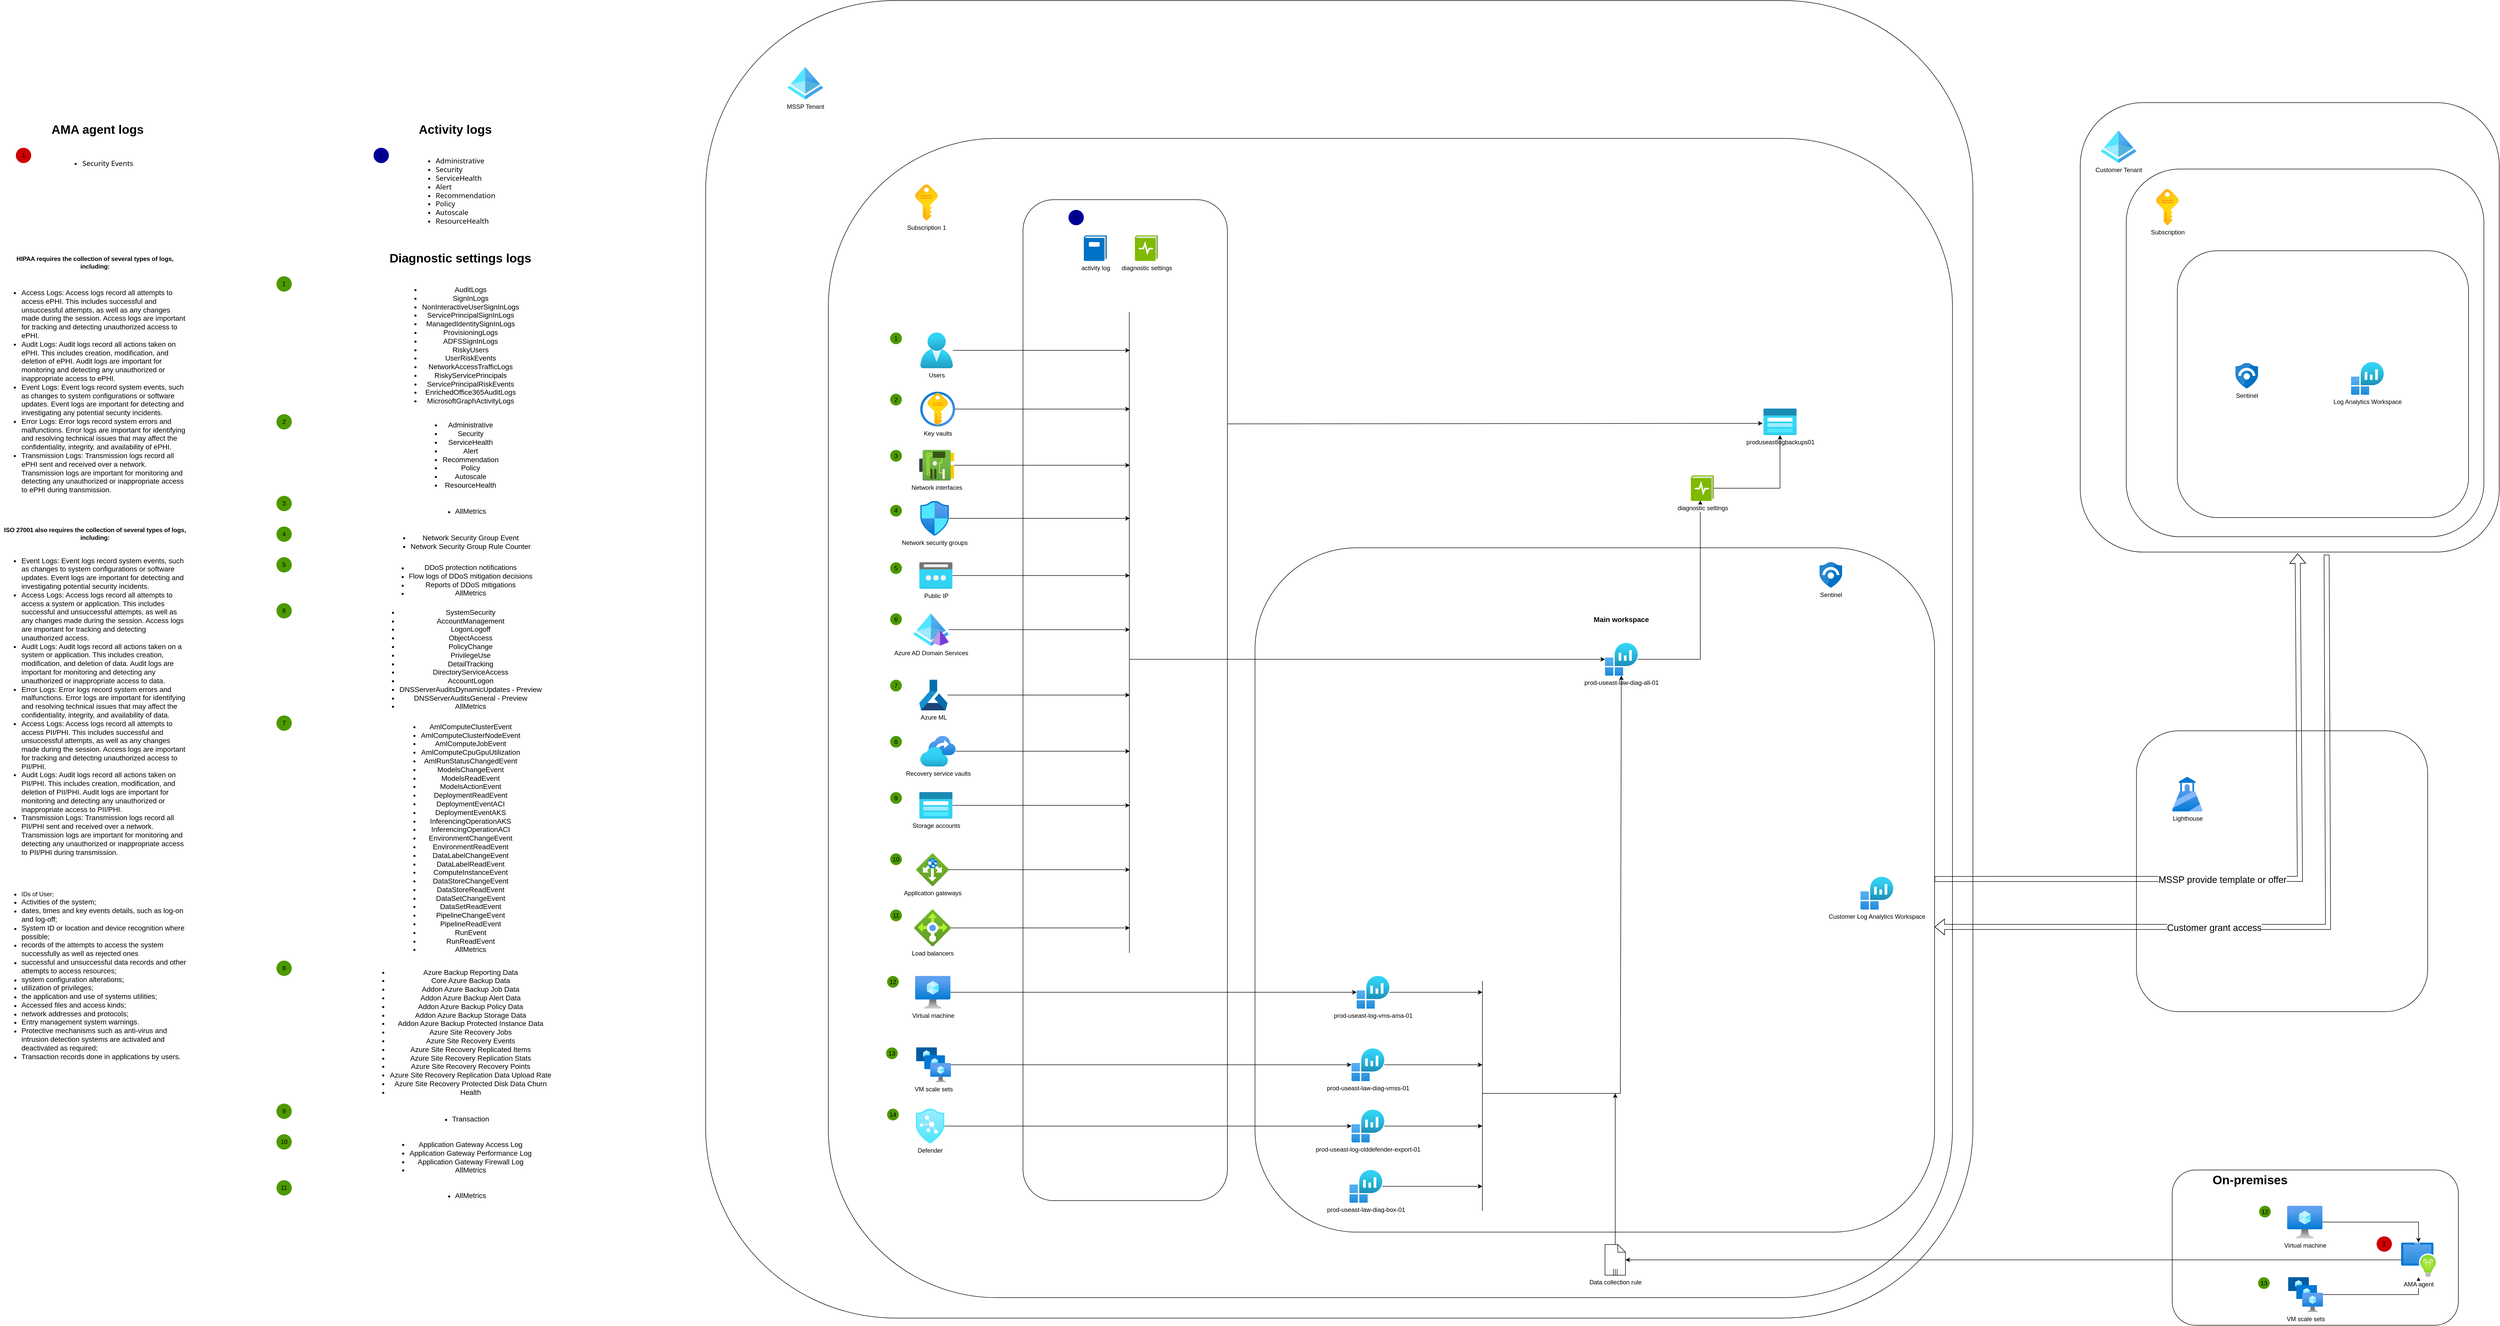 <mxfile compressed="false" version="21.7.2" type="github">
  <diagram name="Page-1" id="dkmab9GLrClfwDP9RH8d">
    <mxGraphModel dx="9651" dy="5279" grid="1" gridSize="10" guides="1" tooltips="1" connect="1" arrows="1" fold="1" page="1" pageScale="1" pageWidth="827" pageHeight="1169" math="0" shadow="0">
      <root>
        <mxCell id="0" />
        <mxCell id="1" parent="0" />
        <mxCell id="yEB8JrcpXdG_669UZ4kb-8" value="" style="rounded=1;whiteSpace=wrap;html=1;labelBackgroundColor=default;" vertex="1" parent="1">
          <mxGeometry x="-710" y="-770" width="2480" height="2580" as="geometry" />
        </mxCell>
        <mxCell id="lK_kKArGwj4I3FMrGu4r-29" value="" style="rounded=1;whiteSpace=wrap;html=1;labelBackgroundColor=default;" parent="1" vertex="1">
          <mxGeometry x="-470" y="-500" width="2200" height="2270" as="geometry" />
        </mxCell>
        <mxCell id="YYMGJmgsyo3d97nf6pvL-22" value="" style="rounded=1;whiteSpace=wrap;html=1;labelBackgroundColor=default;" parent="1" vertex="1">
          <mxGeometry x="-89" y="-380" width="400" height="1960" as="geometry" />
        </mxCell>
        <mxCell id="YYMGJmgsyo3d97nf6pvL-21" value="" style="rounded=1;whiteSpace=wrap;html=1;labelBackgroundColor=default;" parent="1" vertex="1">
          <mxGeometry x="365" y="301.67" width="1330" height="1340" as="geometry" />
        </mxCell>
        <mxCell id="X6pGdibxIXQgzbIz9SDd-47" value="" style="rounded=1;whiteSpace=wrap;html=1;labelBackgroundColor=default;" parent="1" vertex="1">
          <mxGeometry x="2160" y="1520" width="560" height="304" as="geometry" />
        </mxCell>
        <mxCell id="X6pGdibxIXQgzbIz9SDd-61" value="" style="rounded=0;whiteSpace=wrap;html=1;strokeColor=#FFFFFF;labelBackgroundColor=default;" parent="1" vertex="1">
          <mxGeometry x="-2090" y="251.67" width="370" height="670" as="geometry" />
        </mxCell>
        <mxCell id="X6pGdibxIXQgzbIz9SDd-63" value="&lt;ul style=&quot;text-align: start; outline: none !important; font-size: 14px;&quot; class=&quot;&quot; data-bind=&quot;foreach: data.availableCategories, visible: data.summaryOptions.isShoeBoxV2()&quot;&gt;&lt;li style=&quot;outline: none !important;&quot;&gt;&lt;span style=&quot;background-color: initial;&quot;&gt;Event Logs: Event logs record system events, such as changes to system configurations or software updates. Event logs are important for detecting and investigating potential security incidents.&lt;/span&gt;&lt;br&gt;&lt;/li&gt;&lt;li style=&quot;outline: none !important;&quot;&gt;&lt;span style=&quot;&quot;&gt;Access Logs: Access logs record all attempts to access a system or application. This includes successful and unsuccessful attempts, as well as any changes made during the session. Access logs are important for tracking and detecting unauthorized access.&lt;/span&gt;&lt;/li&gt;&lt;li style=&quot;outline: none !important;&quot;&gt;&lt;span style=&quot;&quot;&gt;Audit Logs: Audit logs record all actions taken on a system or application. This includes creation, modification, and deletion of data. Audit logs are important for monitoring and detecting any unauthorized or inappropriate access to data.&lt;/span&gt;&lt;/li&gt;&lt;li style=&quot;outline: none !important;&quot;&gt;&lt;span style=&quot;&quot;&gt;Error Logs: Error logs record system errors and malfunctions. Error logs are important for identifying and resolving technical issues that may affect the confidentiality, integrity, and availability of data.&lt;/span&gt;&lt;/li&gt;&lt;li style=&quot;outline: none !important;&quot;&gt;&lt;span style=&quot;&quot;&gt;Access Logs: Access logs record all attempts to access PII/PHI. This includes successful and unsuccessful attempts, as well as any changes made during the session. Access logs are important for tracking and detecting unauthorized access to PII/PHI.&lt;/span&gt;&lt;/li&gt;&lt;li style=&quot;outline: none !important;&quot;&gt;&lt;span style=&quot;&quot;&gt;Audit Logs: Audit logs record all actions taken on PII/PHI. This includes creation, modification, and deletion of PII/PHI. Audit logs are important for monitoring and detecting any unauthorized or inappropriate access to PII/PHI.&lt;/span&gt;&lt;/li&gt;&lt;li style=&quot;outline: none !important;&quot;&gt;&lt;span style=&quot;&quot;&gt;Transmission Logs: Transmission logs record all PII/PHI sent and received over a network. Transmission logs are important for monitoring and detecting any unauthorized or inappropriate access to PII/PHI during transmission.&lt;/span&gt;&lt;/li&gt;&lt;/ul&gt;" style="text;html=1;strokeColor=none;fillColor=none;align=center;verticalAlign=middle;whiteSpace=wrap;rounded=0;labelBackgroundColor=none;fontColor=default;" parent="1" vertex="1">
          <mxGeometry x="-2090" y="301.67" width="370" height="620" as="geometry" />
        </mxCell>
        <mxCell id="X6pGdibxIXQgzbIz9SDd-66" value="" style="rounded=0;whiteSpace=wrap;html=1;strokeColor=#FFFFFF;labelBackgroundColor=default;" parent="1" vertex="1">
          <mxGeometry x="-2090" y="941.67" width="370" height="380" as="geometry" />
        </mxCell>
        <mxCell id="X6pGdibxIXQgzbIz9SDd-68" value="&lt;div style=&quot;text-align: left;&quot;&gt;&lt;br&gt;&lt;/div&gt;&lt;ul style=&quot;text-align: start; outline: none !important;&quot; class=&quot;&quot; data-bind=&quot;foreach: data.availableCategories, visible: data.summaryOptions.isShoeBoxV2()&quot;&gt;&lt;li style=&quot;outline: none !important;&quot;&gt;IDs of User;&lt;/li&gt;&lt;li style=&quot;outline: none !important;&quot;&gt;&lt;span style=&quot;font-size: 14px;&quot;&gt;Activities of the system;&lt;/span&gt;&lt;/li&gt;&lt;li style=&quot;outline: none !important;&quot;&gt;&lt;span style=&quot;font-size: 14px;&quot;&gt;dates, times and key events details, such as log-on and log-off;&lt;/span&gt;&lt;/li&gt;&lt;li style=&quot;outline: none !important;&quot;&gt;&lt;span style=&quot;font-size: 14px;&quot;&gt;System ID or location and device recognition where possible;&lt;/span&gt;&lt;/li&gt;&lt;li style=&quot;outline: none !important;&quot;&gt;&lt;span style=&quot;font-size: 14px;&quot;&gt;records of the attempts to access the system successfully as well as rejected ones&lt;/span&gt;&lt;/li&gt;&lt;li style=&quot;outline: none !important;&quot;&gt;&lt;span style=&quot;font-size: 14px;&quot;&gt;successful and unsuccessful data records and other attempts to access resources;&lt;/span&gt;&lt;/li&gt;&lt;li style=&quot;outline: none !important;&quot;&gt;&lt;span style=&quot;font-size: 14px;&quot;&gt;system configuration alterations;&lt;/span&gt;&lt;/li&gt;&lt;li style=&quot;outline: none !important;&quot;&gt;&lt;span style=&quot;font-size: 14px;&quot;&gt;utilization of privileges;&lt;/span&gt;&lt;/li&gt;&lt;li style=&quot;outline: none !important;&quot;&gt;&lt;span style=&quot;font-size: 14px;&quot;&gt;the application and use of systems utilities;&lt;/span&gt;&lt;/li&gt;&lt;li style=&quot;outline: none !important;&quot;&gt;&lt;span style=&quot;font-size: 14px;&quot;&gt;Accessed files and access kinds;&lt;/span&gt;&lt;/li&gt;&lt;li style=&quot;outline: none !important;&quot;&gt;&lt;span style=&quot;font-size: 14px;&quot;&gt;network addresses and protocols;&lt;/span&gt;&lt;/li&gt;&lt;li style=&quot;outline: none !important;&quot;&gt;&lt;span style=&quot;font-size: 14px;&quot;&gt;Entry management system warnings.&lt;/span&gt;&lt;/li&gt;&lt;li style=&quot;outline: none !important;&quot;&gt;&lt;span style=&quot;font-size: 14px;&quot;&gt;Protective mechanisms such as anti-virus and intrusion detection systems are activated and deactivated as required;&lt;/span&gt;&lt;/li&gt;&lt;li style=&quot;outline: none !important;&quot;&gt;&lt;span style=&quot;font-size: 14px;&quot;&gt;Transaction records done in applications by users.&lt;/span&gt;&lt;/li&gt;&lt;/ul&gt;" style="text;html=1;strokeColor=none;fillColor=none;align=center;verticalAlign=middle;whiteSpace=wrap;rounded=0;labelBackgroundColor=none;fontColor=default;" parent="1" vertex="1">
          <mxGeometry x="-2090" y="941.67" width="370" height="380" as="geometry" />
        </mxCell>
        <mxCell id="YYMGJmgsyo3d97nf6pvL-27" style="edgeStyle=orthogonalEdgeStyle;rounded=0;orthogonalLoop=1;jettySize=auto;html=1;" parent="1" source="lK_kKArGwj4I3FMrGu4r-1" edge="1">
          <mxGeometry relative="1" as="geometry">
            <mxPoint x="810" y="1314" as="targetPoint" />
          </mxGeometry>
        </mxCell>
        <mxCell id="lK_kKArGwj4I3FMrGu4r-1" value="prod-useast-law-diag-vmss-01" style="image;aspect=fixed;html=1;points=[];align=center;fontSize=12;image=img/lib/azure2/analytics/Log_Analytics_Workspaces.svg;" parent="1" vertex="1">
          <mxGeometry x="554" y="1282" width="64" height="64" as="geometry" />
        </mxCell>
        <mxCell id="YYMGJmgsyo3d97nf6pvL-29" style="edgeStyle=orthogonalEdgeStyle;rounded=0;orthogonalLoop=1;jettySize=auto;html=1;" parent="1" source="lK_kKArGwj4I3FMrGu4r-2" edge="1">
          <mxGeometry relative="1" as="geometry">
            <mxPoint x="810" y="1552.0" as="targetPoint" />
          </mxGeometry>
        </mxCell>
        <mxCell id="lK_kKArGwj4I3FMrGu4r-2" value="prod-useast-law-diag-box-01" style="image;aspect=fixed;html=1;points=[];align=center;fontSize=12;image=img/lib/azure2/analytics/Log_Analytics_Workspaces.svg;" parent="1" vertex="1">
          <mxGeometry x="550" y="1520" width="64" height="64" as="geometry" />
        </mxCell>
        <mxCell id="YYMGJmgsyo3d97nf6pvL-47" style="edgeStyle=orthogonalEdgeStyle;rounded=0;orthogonalLoop=1;jettySize=auto;html=1;entryX=0.41;entryY=0.98;entryDx=0;entryDy=0;entryPerimeter=0;" parent="1" source="lK_kKArGwj4I3FMrGu4r-3" target="lK_kKArGwj4I3FMrGu4r-12" edge="1">
          <mxGeometry relative="1" as="geometry" />
        </mxCell>
        <mxCell id="lK_kKArGwj4I3FMrGu4r-3" value="prod-useast-law-diag-all-01" style="image;aspect=fixed;html=1;points=[];align=center;fontSize=12;image=img/lib/azure2/analytics/Log_Analytics_Workspaces.svg;" parent="1" vertex="1">
          <mxGeometry x="1050" y="488" width="64" height="64" as="geometry" />
        </mxCell>
        <mxCell id="YYMGJmgsyo3d97nf6pvL-28" style="edgeStyle=orthogonalEdgeStyle;rounded=0;orthogonalLoop=1;jettySize=auto;html=1;" parent="1" source="lK_kKArGwj4I3FMrGu4r-4" edge="1">
          <mxGeometry relative="1" as="geometry">
            <mxPoint x="810" y="1434" as="targetPoint" />
          </mxGeometry>
        </mxCell>
        <mxCell id="lK_kKArGwj4I3FMrGu4r-4" value="prod-useast-log-clddefender-export-01" style="image;aspect=fixed;html=1;points=[];align=center;fontSize=12;image=img/lib/azure2/analytics/Log_Analytics_Workspaces.svg;" parent="1" vertex="1">
          <mxGeometry x="554" y="1402" width="64" height="64" as="geometry" />
        </mxCell>
        <mxCell id="YYMGJmgsyo3d97nf6pvL-26" style="edgeStyle=orthogonalEdgeStyle;rounded=0;orthogonalLoop=1;jettySize=auto;html=1;" parent="1" source="lK_kKArGwj4I3FMrGu4r-10" edge="1">
          <mxGeometry relative="1" as="geometry">
            <mxPoint x="810" y="1172" as="targetPoint" />
          </mxGeometry>
        </mxCell>
        <mxCell id="lK_kKArGwj4I3FMrGu4r-10" value="prod-useast-log-vms-ama-01" style="image;aspect=fixed;html=1;points=[];align=center;fontSize=12;image=img/lib/azure2/analytics/Log_Analytics_Workspaces.svg;" parent="1" vertex="1">
          <mxGeometry x="564" y="1140" width="64" height="64" as="geometry" />
        </mxCell>
        <mxCell id="lK_kKArGwj4I3FMrGu4r-11" value="produseastlogbackups01" style="image;aspect=fixed;html=1;points=[];align=center;fontSize=12;image=img/lib/azure2/storage/Storage_Accounts_Classic.svg;" parent="1" vertex="1">
          <mxGeometry x="1360" y="29" width="65" height="52" as="geometry" />
        </mxCell>
        <mxCell id="YYMGJmgsyo3d97nf6pvL-48" style="edgeStyle=orthogonalEdgeStyle;rounded=0;orthogonalLoop=1;jettySize=auto;html=1;" parent="1" source="lK_kKArGwj4I3FMrGu4r-12" target="lK_kKArGwj4I3FMrGu4r-11" edge="1">
          <mxGeometry relative="1" as="geometry" />
        </mxCell>
        <mxCell id="lK_kKArGwj4I3FMrGu4r-12" value="diagnostic settings" style="image;sketch=0;aspect=fixed;html=1;points=[];align=center;fontSize=12;image=img/lib/mscae/LogDiagnostics.svg;" parent="1" vertex="1">
          <mxGeometry x="1218" y="160" width="45" height="50" as="geometry" />
        </mxCell>
        <mxCell id="lK_kKArGwj4I3FMrGu4r-13" value="diagnostic settings" style="image;sketch=0;aspect=fixed;html=1;points=[];align=center;fontSize=12;image=img/lib/mscae/LogDiagnostics.svg;" parent="1" vertex="1">
          <mxGeometry x="130" y="-310" width="45" height="50" as="geometry" />
        </mxCell>
        <mxCell id="lK_kKArGwj4I3FMrGu4r-14" value="activity log" style="image;sketch=0;aspect=fixed;html=1;points=[];align=center;fontSize=12;image=img/lib/mscae/Log.svg;" parent="1" vertex="1">
          <mxGeometry x="30" y="-310" width="45" height="50" as="geometry" />
        </mxCell>
        <mxCell id="lK_kKArGwj4I3FMrGu4r-15" value="Sentinel" style="image;sketch=0;aspect=fixed;html=1;points=[];align=center;fontSize=12;image=img/lib/mscae/Azure_Sentinel.svg;" parent="1" vertex="1">
          <mxGeometry x="1470" y="330" width="44" height="50" as="geometry" />
        </mxCell>
        <mxCell id="YYMGJmgsyo3d97nf6pvL-33" style="edgeStyle=orthogonalEdgeStyle;rounded=0;orthogonalLoop=1;jettySize=auto;html=1;" parent="1" source="lK_kKArGwj4I3FMrGu4r-16" edge="1">
          <mxGeometry relative="1" as="geometry">
            <mxPoint x="120" y="-85" as="targetPoint" />
          </mxGeometry>
        </mxCell>
        <mxCell id="lK_kKArGwj4I3FMrGu4r-16" value="Users" style="image;aspect=fixed;html=1;points=[];align=center;fontSize=12;image=img/lib/azure2/identity/Users.svg;" parent="1" vertex="1">
          <mxGeometry x="-290" y="-120" width="64" height="70" as="geometry" />
        </mxCell>
        <mxCell id="YYMGJmgsyo3d97nf6pvL-34" style="edgeStyle=orthogonalEdgeStyle;rounded=0;orthogonalLoop=1;jettySize=auto;html=1;" parent="1" source="lK_kKArGwj4I3FMrGu4r-17" edge="1">
          <mxGeometry relative="1" as="geometry">
            <mxPoint x="120" y="30" as="targetPoint" />
          </mxGeometry>
        </mxCell>
        <mxCell id="lK_kKArGwj4I3FMrGu4r-17" value="Key vaults" style="image;aspect=fixed;html=1;points=[];align=center;fontSize=12;image=img/lib/azure2/security/Key_Vaults.svg;" parent="1" vertex="1">
          <mxGeometry x="-290" y="-4" width="68" height="68" as="geometry" />
        </mxCell>
        <mxCell id="YYMGJmgsyo3d97nf6pvL-35" style="edgeStyle=orthogonalEdgeStyle;rounded=0;orthogonalLoop=1;jettySize=auto;html=1;" parent="1" source="lK_kKArGwj4I3FMrGu4r-18" edge="1">
          <mxGeometry relative="1" as="geometry">
            <mxPoint x="120" y="140" as="targetPoint" />
          </mxGeometry>
        </mxCell>
        <mxCell id="lK_kKArGwj4I3FMrGu4r-18" value="Network interfaces" style="image;aspect=fixed;html=1;points=[];align=center;fontSize=12;image=img/lib/azure2/networking/Network_Interfaces.svg;" parent="1" vertex="1">
          <mxGeometry x="-292" y="110" width="68" height="60" as="geometry" />
        </mxCell>
        <mxCell id="YYMGJmgsyo3d97nf6pvL-36" style="edgeStyle=orthogonalEdgeStyle;rounded=0;orthogonalLoop=1;jettySize=auto;html=1;" parent="1" source="lK_kKArGwj4I3FMrGu4r-19" edge="1">
          <mxGeometry relative="1" as="geometry">
            <mxPoint x="120" y="244" as="targetPoint" />
          </mxGeometry>
        </mxCell>
        <mxCell id="lK_kKArGwj4I3FMrGu4r-19" value="Network security groups" style="image;aspect=fixed;html=1;points=[];align=center;fontSize=12;image=img/lib/azure2/networking/Network_Security_Groups.svg;" parent="1" vertex="1">
          <mxGeometry x="-290" y="210" width="56.0" height="68" as="geometry" />
        </mxCell>
        <mxCell id="YYMGJmgsyo3d97nf6pvL-37" style="edgeStyle=orthogonalEdgeStyle;rounded=0;orthogonalLoop=1;jettySize=auto;html=1;" parent="1" source="lK_kKArGwj4I3FMrGu4r-20" edge="1">
          <mxGeometry relative="1" as="geometry">
            <mxPoint x="120" y="356" as="targetPoint" />
          </mxGeometry>
        </mxCell>
        <mxCell id="lK_kKArGwj4I3FMrGu4r-20" value="Public IP" style="image;aspect=fixed;html=1;points=[];align=center;fontSize=12;image=img/lib/azure2/networking/Public_IP_Addresses.svg;" parent="1" vertex="1">
          <mxGeometry x="-292" y="330" width="65" height="52" as="geometry" />
        </mxCell>
        <mxCell id="YYMGJmgsyo3d97nf6pvL-7" style="edgeStyle=orthogonalEdgeStyle;rounded=0;orthogonalLoop=1;jettySize=auto;html=1;" parent="1" source="lK_kKArGwj4I3FMrGu4r-21" target="X6pGdibxIXQgzbIz9SDd-46" edge="1">
          <mxGeometry relative="1" as="geometry">
            <Array as="points">
              <mxPoint x="2642" y="1764" />
            </Array>
          </mxGeometry>
        </mxCell>
        <mxCell id="lK_kKArGwj4I3FMrGu4r-21" value="VM scale sets" style="image;aspect=fixed;html=1;points=[];align=center;fontSize=12;image=img/lib/azure2/compute/VM_Scale_Sets.svg;" parent="1" vertex="1">
          <mxGeometry x="2387" y="1730" width="68" height="68" as="geometry" />
        </mxCell>
        <mxCell id="YYMGJmgsyo3d97nf6pvL-39" style="edgeStyle=orthogonalEdgeStyle;rounded=0;orthogonalLoop=1;jettySize=auto;html=1;" parent="1" source="lK_kKArGwj4I3FMrGu4r-22" edge="1">
          <mxGeometry relative="1" as="geometry">
            <mxPoint x="120" y="590" as="targetPoint" />
          </mxGeometry>
        </mxCell>
        <mxCell id="lK_kKArGwj4I3FMrGu4r-22" value="Azure ML" style="image;sketch=0;aspect=fixed;html=1;points=[];align=center;fontSize=12;image=img/lib/mscae/Machine_Learning_Service_Workspaces.svg;" parent="1" vertex="1">
          <mxGeometry x="-292" y="560" width="55.2" height="60" as="geometry" />
        </mxCell>
        <mxCell id="YYMGJmgsyo3d97nf6pvL-40" style="edgeStyle=orthogonalEdgeStyle;rounded=0;orthogonalLoop=1;jettySize=auto;html=1;" parent="1" source="lK_kKArGwj4I3FMrGu4r-23" edge="1">
          <mxGeometry relative="1" as="geometry">
            <mxPoint x="120" y="700" as="targetPoint" />
          </mxGeometry>
        </mxCell>
        <mxCell id="lK_kKArGwj4I3FMrGu4r-23" value="Recovery service vaults" style="image;aspect=fixed;html=1;points=[];align=center;fontSize=12;image=img/lib/azure2/management_governance/Recovery_Services_Vaults.svg;" parent="1" vertex="1">
          <mxGeometry x="-290" y="670" width="69" height="60" as="geometry" />
        </mxCell>
        <mxCell id="YYMGJmgsyo3d97nf6pvL-41" style="edgeStyle=orthogonalEdgeStyle;rounded=0;orthogonalLoop=1;jettySize=auto;html=1;" parent="1" source="lK_kKArGwj4I3FMrGu4r-24" edge="1">
          <mxGeometry relative="1" as="geometry">
            <mxPoint x="120" y="806" as="targetPoint" />
          </mxGeometry>
        </mxCell>
        <mxCell id="lK_kKArGwj4I3FMrGu4r-24" value="Storage accounts" style="image;aspect=fixed;html=1;points=[];align=center;fontSize=12;image=img/lib/azure2/storage/Storage_Accounts_Classic.svg;" parent="1" vertex="1">
          <mxGeometry x="-292" y="780" width="65" height="52" as="geometry" />
        </mxCell>
        <mxCell id="YYMGJmgsyo3d97nf6pvL-42" style="edgeStyle=orthogonalEdgeStyle;rounded=0;orthogonalLoop=1;jettySize=auto;html=1;" parent="1" source="lK_kKArGwj4I3FMrGu4r-25" edge="1">
          <mxGeometry relative="1" as="geometry">
            <mxPoint x="120" y="932" as="targetPoint" />
          </mxGeometry>
        </mxCell>
        <mxCell id="lK_kKArGwj4I3FMrGu4r-25" value="Application gateways" style="image;aspect=fixed;html=1;points=[];align=center;fontSize=12;image=img/lib/azure2/networking/Application_Gateways.svg;" parent="1" vertex="1">
          <mxGeometry x="-298" y="900" width="64" height="64" as="geometry" />
        </mxCell>
        <mxCell id="YYMGJmgsyo3d97nf6pvL-6" style="edgeStyle=orthogonalEdgeStyle;rounded=0;orthogonalLoop=1;jettySize=auto;html=1;" parent="1" source="lK_kKArGwj4I3FMrGu4r-26" target="X6pGdibxIXQgzbIz9SDd-46" edge="1">
          <mxGeometry relative="1" as="geometry" />
        </mxCell>
        <mxCell id="lK_kKArGwj4I3FMrGu4r-26" value="Virtual machine" style="image;aspect=fixed;html=1;points=[];align=center;fontSize=12;image=img/lib/azure2/compute/Virtual_Machine.svg;" parent="1" vertex="1">
          <mxGeometry x="2385" y="1590" width="69" height="64" as="geometry" />
        </mxCell>
        <mxCell id="lK_kKArGwj4I3FMrGu4r-28" value="Subscription 1" style="image;aspect=fixed;html=1;points=[];align=center;fontSize=12;image=img/lib/azure2/general/Subscriptions.svg;" parent="1" vertex="1">
          <mxGeometry x="-300" y="-410" width="44" height="71" as="geometry" />
        </mxCell>
        <mxCell id="WbE1LeyKp8yqfBWYO2oa-1" value="" style="rounded=0;whiteSpace=wrap;html=1;strokeColor=#FFFFFF;labelBackgroundColor=default;" parent="1" vertex="1">
          <mxGeometry x="-1550" y="-280" width="720" height="1880" as="geometry" />
        </mxCell>
        <mxCell id="WbE1LeyKp8yqfBWYO2oa-4" value="&lt;b&gt;&lt;font style=&quot;font-size: 24px;&quot;&gt;Diagnostic settings logs&lt;/font&gt;&lt;/b&gt;" style="text;html=1;strokeColor=none;fillColor=none;align=center;verticalAlign=middle;whiteSpace=wrap;rounded=0;strokeWidth=8;" parent="1" vertex="1">
          <mxGeometry x="-1550" y="-280" width="720" height="30" as="geometry" />
        </mxCell>
        <mxCell id="WbE1LeyKp8yqfBWYO2oa-7" value="&lt;ul style=&quot;outline: none !important; font-size: 14px;&quot; class=&quot;&quot; data-bind=&quot;foreach: data.availableCategories, visible: data.summaryOptions.isShoeBoxV2()&quot;&gt;&lt;li style=&quot;font-weight: inherit; outline: none !important;&quot;&gt;&lt;font style=&quot;font-size: 14px;&quot;&gt;AuditLogs&lt;/font&gt;&lt;/li&gt;&lt;li style=&quot;font-weight: inherit; outline: none !important;&quot;&gt;&lt;span style=&quot;font-weight: inherit; outline: none !important;&quot; data-bind=&quot;text: localizedValue&quot;&gt;&lt;font style=&quot;font-size: 14px;&quot;&gt;SignInLogs&lt;/font&gt;&lt;/span&gt;&lt;/li&gt;&lt;li style=&quot;font-weight: inherit; outline: none !important;&quot;&gt;&lt;span style=&quot;font-weight: inherit; outline: none !important;&quot; data-bind=&quot;text: localizedValue&quot;&gt;&lt;font style=&quot;font-size: 14px;&quot;&gt;NonInteractiveUserSignInLogs&lt;/font&gt;&lt;/span&gt;&lt;/li&gt;&lt;li style=&quot;font-weight: inherit; outline: none !important;&quot;&gt;&lt;span style=&quot;font-weight: inherit; outline: none !important;&quot; data-bind=&quot;text: localizedValue&quot;&gt;&lt;font style=&quot;font-size: 14px;&quot;&gt;ServicePrincipalSignInLogs&lt;/font&gt;&lt;/span&gt;&lt;/li&gt;&lt;li style=&quot;font-weight: inherit; outline: none !important;&quot;&gt;&lt;span style=&quot;font-weight: inherit; outline: none !important;&quot; data-bind=&quot;text: localizedValue&quot;&gt;&lt;font style=&quot;font-size: 14px;&quot;&gt;ManagedIdentitySignInLogs&lt;/font&gt;&lt;/span&gt;&lt;/li&gt;&lt;li style=&quot;font-weight: inherit; outline: none !important;&quot;&gt;&lt;span style=&quot;font-weight: inherit; outline: none !important;&quot; data-bind=&quot;text: localizedValue&quot;&gt;&lt;font style=&quot;font-size: 14px;&quot;&gt;ProvisioningLogs&lt;/font&gt;&lt;/span&gt;&lt;/li&gt;&lt;li style=&quot;font-weight: inherit; outline: none !important;&quot;&gt;&lt;span style=&quot;font-weight: inherit; outline: none !important;&quot; data-bind=&quot;text: localizedValue&quot;&gt;&lt;font style=&quot;font-size: 14px;&quot;&gt;ADFSSignInLogs&lt;/font&gt;&lt;/span&gt;&lt;/li&gt;&lt;li style=&quot;font-weight: inherit; outline: none !important;&quot;&gt;&lt;span style=&quot;font-weight: inherit; outline: none !important;&quot; data-bind=&quot;text: localizedValue&quot;&gt;&lt;font style=&quot;font-size: 14px;&quot;&gt;RiskyUsers&lt;/font&gt;&lt;/span&gt;&lt;/li&gt;&lt;li style=&quot;font-weight: inherit; outline: none !important;&quot;&gt;&lt;span style=&quot;font-weight: inherit; outline: none !important;&quot; data-bind=&quot;text: localizedValue&quot;&gt;&lt;font style=&quot;font-size: 14px;&quot;&gt;UserRiskEvents&lt;/font&gt;&lt;/span&gt;&lt;/li&gt;&lt;li style=&quot;font-weight: inherit; outline: none !important;&quot;&gt;&lt;span style=&quot;font-weight: inherit; outline: none !important;&quot; data-bind=&quot;text: localizedValue&quot;&gt;&lt;font style=&quot;font-size: 14px;&quot;&gt;NetworkAccessTrafficLogs&lt;/font&gt;&lt;/span&gt;&lt;/li&gt;&lt;li style=&quot;font-weight: inherit; outline: none !important;&quot;&gt;&lt;span style=&quot;font-weight: inherit; outline: none !important;&quot; data-bind=&quot;text: localizedValue&quot;&gt;&lt;font style=&quot;font-size: 14px;&quot;&gt;RiskyServicePrincipals&lt;/font&gt;&lt;/span&gt;&lt;/li&gt;&lt;li style=&quot;font-weight: inherit; outline: none !important;&quot;&gt;&lt;span style=&quot;font-weight: inherit; outline: none !important;&quot; data-bind=&quot;text: localizedValue&quot;&gt;&lt;font style=&quot;font-size: 14px;&quot;&gt;ServicePrincipalRiskEvents&lt;/font&gt;&lt;/span&gt;&lt;/li&gt;&lt;li style=&quot;font-weight: inherit; outline: none !important;&quot;&gt;&lt;span style=&quot;font-weight: inherit; outline: none !important;&quot; data-bind=&quot;text: localizedValue&quot;&gt;&lt;font style=&quot;font-size: 14px;&quot;&gt;EnrichedOffice365AuditLogs&lt;/font&gt;&lt;/span&gt;&lt;/li&gt;&lt;li style=&quot;font-weight: inherit; outline: none !important;&quot;&gt;&lt;span style=&quot;font-weight: inherit; outline: none !important;&quot; data-bind=&quot;text: localizedValue&quot;&gt;&lt;font style=&quot;font-size: 14px;&quot;&gt;MicrosoftGraphActivityLogs&lt;/font&gt;&lt;/span&gt;&lt;/li&gt;&lt;/ul&gt;" style="text;html=1;strokeColor=none;fillColor=none;align=center;verticalAlign=middle;whiteSpace=wrap;rounded=0;labelBackgroundColor=none;fontColor=default;" parent="1" vertex="1">
          <mxGeometry x="-1550" y="-230" width="720" height="270" as="geometry" />
        </mxCell>
        <mxCell id="YYMGJmgsyo3d97nf6pvL-38" style="edgeStyle=orthogonalEdgeStyle;rounded=0;orthogonalLoop=1;jettySize=auto;html=1;" parent="1" source="X6pGdibxIXQgzbIz9SDd-1" edge="1">
          <mxGeometry relative="1" as="geometry">
            <mxPoint x="120" y="462" as="targetPoint" />
          </mxGeometry>
        </mxCell>
        <mxCell id="X6pGdibxIXQgzbIz9SDd-1" value="Azure AD Domain Services" style="image;aspect=fixed;html=1;points=[];align=center;fontSize=12;image=img/lib/azure2/identity/Azure_AD_Domain_Services.svg;" parent="1" vertex="1">
          <mxGeometry x="-304" y="430" width="70" height="64" as="geometry" />
        </mxCell>
        <mxCell id="X6pGdibxIXQgzbIz9SDd-2" value="1" style="ellipse;whiteSpace=wrap;html=1;aspect=fixed;fillColor=#4D9900;strokeColor=none;labelBackgroundColor=none;" parent="1" vertex="1">
          <mxGeometry x="-349" y="-120" width="23" height="23" as="geometry" />
        </mxCell>
        <mxCell id="X6pGdibxIXQgzbIz9SDd-3" value="2" style="ellipse;whiteSpace=wrap;html=1;aspect=fixed;fillColor=#4D9900;strokeColor=none;labelBackgroundColor=none;" parent="1" vertex="1">
          <mxGeometry x="-349" width="23" height="23" as="geometry" />
        </mxCell>
        <mxCell id="X6pGdibxIXQgzbIz9SDd-4" value="3" style="ellipse;whiteSpace=wrap;html=1;aspect=fixed;fillColor=#4D9900;strokeColor=none;labelBackgroundColor=none;" parent="1" vertex="1">
          <mxGeometry x="-349" y="110" width="23" height="23" as="geometry" />
        </mxCell>
        <mxCell id="X6pGdibxIXQgzbIz9SDd-5" value="4" style="ellipse;whiteSpace=wrap;html=1;aspect=fixed;fillColor=#4D9900;strokeColor=none;labelBackgroundColor=none;" parent="1" vertex="1">
          <mxGeometry x="-349" y="217.5" width="23" height="23" as="geometry" />
        </mxCell>
        <mxCell id="X6pGdibxIXQgzbIz9SDd-6" value="5" style="ellipse;whiteSpace=wrap;html=1;aspect=fixed;fillColor=#4D9900;strokeColor=none;labelBackgroundColor=none;" parent="1" vertex="1">
          <mxGeometry x="-349" y="330" width="23" height="23" as="geometry" />
        </mxCell>
        <mxCell id="X6pGdibxIXQgzbIz9SDd-7" value="13" style="ellipse;whiteSpace=wrap;html=1;aspect=fixed;fillColor=#4D9900;strokeColor=none;labelBackgroundColor=none;" parent="1" vertex="1">
          <mxGeometry x="2328" y="1730" width="23" height="23" as="geometry" />
        </mxCell>
        <mxCell id="X6pGdibxIXQgzbIz9SDd-8" value="7" style="ellipse;whiteSpace=wrap;html=1;aspect=fixed;fillColor=#4D9900;strokeColor=none;labelBackgroundColor=none;" parent="1" vertex="1">
          <mxGeometry x="-349" y="560" width="23" height="23" as="geometry" />
        </mxCell>
        <mxCell id="X6pGdibxIXQgzbIz9SDd-9" value="8" style="ellipse;whiteSpace=wrap;html=1;aspect=fixed;fillColor=#4D9900;strokeColor=none;labelBackgroundColor=none;" parent="1" vertex="1">
          <mxGeometry x="-349" y="670" width="23" height="23" as="geometry" />
        </mxCell>
        <mxCell id="X6pGdibxIXQgzbIz9SDd-10" value="9" style="ellipse;whiteSpace=wrap;html=1;aspect=fixed;fillColor=#4D9900;strokeColor=none;labelBackgroundColor=none;" parent="1" vertex="1">
          <mxGeometry x="-349" y="780" width="23" height="23" as="geometry" />
        </mxCell>
        <mxCell id="X6pGdibxIXQgzbIz9SDd-11" value="10" style="ellipse;whiteSpace=wrap;html=1;aspect=fixed;fillColor=#4D9900;strokeColor=none;labelBackgroundColor=none;" parent="1" vertex="1">
          <mxGeometry x="-349" y="900" width="23" height="23" as="geometry" />
        </mxCell>
        <mxCell id="X6pGdibxIXQgzbIz9SDd-12" value="12" style="ellipse;whiteSpace=wrap;html=1;aspect=fixed;fillColor=#4D9900;strokeColor=none;labelBackgroundColor=none;" parent="1" vertex="1">
          <mxGeometry x="2330" y="1590" width="23" height="23" as="geometry" />
        </mxCell>
        <mxCell id="X6pGdibxIXQgzbIz9SDd-13" value="6" style="ellipse;whiteSpace=wrap;html=1;aspect=fixed;fillColor=#4D9900;strokeColor=none;labelBackgroundColor=none;" parent="1" vertex="1">
          <mxGeometry x="-349" y="430" width="23" height="23" as="geometry" />
        </mxCell>
        <mxCell id="X6pGdibxIXQgzbIz9SDd-14" value="1" style="ellipse;whiteSpace=wrap;html=1;aspect=fixed;fillColor=#4D9900;strokeColor=none;labelBackgroundColor=none;align=center;" parent="1" vertex="1">
          <mxGeometry x="-1550" y="-230" width="30" height="30" as="geometry" />
        </mxCell>
        <mxCell id="X6pGdibxIXQgzbIz9SDd-15" value="" style="rounded=0;whiteSpace=wrap;html=1;strokeColor=#FFFFFF;labelBackgroundColor=default;" parent="1" vertex="1">
          <mxGeometry x="-1360" y="-531.67" width="320" height="220" as="geometry" />
        </mxCell>
        <mxCell id="X6pGdibxIXQgzbIz9SDd-16" value="&lt;b&gt;&lt;font style=&quot;font-size: 24px;&quot;&gt;Activity logs&lt;/font&gt;&lt;/b&gt;" style="text;html=1;strokeColor=none;fillColor=none;align=center;verticalAlign=middle;whiteSpace=wrap;rounded=0;strokeWidth=8;" parent="1" vertex="1">
          <mxGeometry x="-1360" y="-531.67" width="320" height="30" as="geometry" />
        </mxCell>
        <mxCell id="X6pGdibxIXQgzbIz9SDd-17" value="&lt;ul style=&quot;text-align: start; font-size: 14px; outline: none !important;&quot; class=&quot;&quot; data-bind=&quot;foreach: data.availableCategories, visible: data.summaryOptions.isShoeBoxV2()&quot;&gt;&lt;li style=&quot;font-size: 14px; outline: none !important;&quot;&gt;&lt;font face=&quot;az_ea_font, Segoe UI, az_font, system-ui, -apple-system, BlinkMacSystemFont, Roboto, Oxygen, Ubuntu, Cantarell, Open Sans, Helvetica Neue, sans-serif&quot; style=&quot;font-size: 14px;&quot;&gt;Administrative&lt;/font&gt;&lt;/li&gt;&lt;li style=&quot;font-size: 14px; outline: none !important;&quot;&gt;&lt;font face=&quot;az_ea_font, Segoe UI, az_font, system-ui, -apple-system, BlinkMacSystemFont, Roboto, Oxygen, Ubuntu, Cantarell, Open Sans, Helvetica Neue, sans-serif&quot; style=&quot;font-size: 14px;&quot;&gt;&lt;span style=&quot;font-size: 14px;&quot;&gt;Security&lt;/span&gt;&lt;/font&gt;&lt;/li&gt;&lt;li style=&quot;font-size: 14px; outline: none !important;&quot;&gt;&lt;font face=&quot;az_ea_font, Segoe UI, az_font, system-ui, -apple-system, BlinkMacSystemFont, Roboto, Oxygen, Ubuntu, Cantarell, Open Sans, Helvetica Neue, sans-serif&quot; style=&quot;font-size: 14px;&quot;&gt;&lt;span style=&quot;font-size: 14px;&quot;&gt;ServiceHealth&lt;/span&gt;&lt;/font&gt;&lt;/li&gt;&lt;li style=&quot;font-size: 14px; outline: none !important;&quot;&gt;&lt;font style=&quot;font-size: 14px;&quot; face=&quot;az_ea_font, Segoe UI, az_font, system-ui, -apple-system, BlinkMacSystemFont, Roboto, Oxygen, Ubuntu, Cantarell, Open Sans, Helvetica Neue, sans-serif&quot;&gt;Alert&lt;/font&gt;&lt;/li&gt;&lt;li style=&quot;font-size: 14px; outline: none !important;&quot;&gt;&lt;font face=&quot;az_ea_font, Segoe UI, az_font, system-ui, -apple-system, BlinkMacSystemFont, Roboto, Oxygen, Ubuntu, Cantarell, Open Sans, Helvetica Neue, sans-serif&quot; style=&quot;font-size: 14px;&quot;&gt;&lt;span style=&quot;font-size: 14px;&quot;&gt;Recommendation&lt;/span&gt;&lt;/font&gt;&lt;/li&gt;&lt;li style=&quot;font-size: 14px; outline: none !important;&quot;&gt;&lt;font face=&quot;az_ea_font, Segoe UI, az_font, system-ui, -apple-system, BlinkMacSystemFont, Roboto, Oxygen, Ubuntu, Cantarell, Open Sans, Helvetica Neue, sans-serif&quot; style=&quot;font-size: 14px;&quot;&gt;&lt;span style=&quot;font-size: 14px;&quot;&gt;Policy&lt;/span&gt;&lt;/font&gt;&lt;/li&gt;&lt;li style=&quot;font-size: 14px; outline: none !important;&quot;&gt;&lt;font face=&quot;az_ea_font, Segoe UI, az_font, system-ui, -apple-system, BlinkMacSystemFont, Roboto, Oxygen, Ubuntu, Cantarell, Open Sans, Helvetica Neue, sans-serif&quot; style=&quot;font-size: 14px;&quot;&gt;&lt;span style=&quot;font-size: 14px;&quot;&gt;Autoscale&lt;/span&gt;&lt;/font&gt;&lt;/li&gt;&lt;li style=&quot;font-size: 14px; outline: none !important;&quot;&gt;&lt;font face=&quot;az_ea_font, Segoe UI, az_font, system-ui, -apple-system, BlinkMacSystemFont, Roboto, Oxygen, Ubuntu, Cantarell, Open Sans, Helvetica Neue, sans-serif&quot; style=&quot;font-size: 14px;&quot;&gt;&lt;span style=&quot;font-size: 14px;&quot;&gt;ResourceHealth&lt;/span&gt;&lt;/font&gt;&lt;/li&gt;&lt;/ul&gt;" style="text;html=1;strokeColor=none;fillColor=none;align=center;verticalAlign=middle;whiteSpace=wrap;rounded=0;labelBackgroundColor=none;fontColor=default;fontSize=14;" parent="1" vertex="1">
          <mxGeometry x="-1360" y="-481.67" width="320" height="170" as="geometry" />
        </mxCell>
        <mxCell id="X6pGdibxIXQgzbIz9SDd-18" value="1" style="ellipse;whiteSpace=wrap;html=1;aspect=fixed;fillColor=#000099;strokeColor=none;labelBackgroundColor=none;" parent="1" vertex="1">
          <mxGeometry x="-1360" y="-481.67" width="30" height="30" as="geometry" />
        </mxCell>
        <mxCell id="X6pGdibxIXQgzbIz9SDd-19" value="1" style="ellipse;whiteSpace=wrap;html=1;aspect=fixed;fillColor=#000099;strokeColor=none;labelBackgroundColor=none;" parent="1" vertex="1">
          <mxGeometry y="-360" width="30" height="30" as="geometry" />
        </mxCell>
        <mxCell id="X6pGdibxIXQgzbIz9SDd-21" style="edgeStyle=orthogonalEdgeStyle;rounded=0;orthogonalLoop=1;jettySize=auto;html=1;exitX=0.5;exitY=1;exitDx=0;exitDy=0;" parent="1" source="X6pGdibxIXQgzbIz9SDd-17" target="X6pGdibxIXQgzbIz9SDd-17" edge="1">
          <mxGeometry relative="1" as="geometry" />
        </mxCell>
        <mxCell id="X6pGdibxIXQgzbIz9SDd-23" value="&lt;ul style=&quot;outline: none !important; font-size: 14px;&quot; class=&quot;&quot; data-bind=&quot;foreach: data.availableCategories, visible: data.summaryOptions.isShoeBoxV2()&quot;&gt;&lt;li style=&quot;outline: none !important;&quot;&gt;&lt;font style=&quot;font-size: 14px;&quot;&gt;&lt;span style=&quot;background-color: initial;&quot;&gt;Administrative&lt;/span&gt;&lt;br&gt;&lt;/font&gt;&lt;/li&gt;&lt;li style=&quot;outline: none !important;&quot;&gt;&lt;font style=&quot;font-size: 14px;&quot;&gt;Security&lt;/font&gt;&lt;/li&gt;&lt;li style=&quot;outline: none !important;&quot;&gt;&lt;font style=&quot;font-size: 14px;&quot;&gt;ServiceHealth&lt;/font&gt;&lt;/li&gt;&lt;li style=&quot;outline: none !important;&quot;&gt;&lt;font style=&quot;font-size: 14px;&quot;&gt;Alert&lt;/font&gt;&lt;/li&gt;&lt;li style=&quot;outline: none !important;&quot;&gt;&lt;font style=&quot;font-size: 14px;&quot;&gt;Recommendation&lt;/font&gt;&lt;/li&gt;&lt;li style=&quot;outline: none !important;&quot;&gt;&lt;font style=&quot;font-size: 14px;&quot;&gt;Policy&lt;/font&gt;&lt;/li&gt;&lt;li style=&quot;outline: none !important;&quot;&gt;&lt;font style=&quot;font-size: 14px;&quot;&gt;Autoscale&lt;/font&gt;&lt;/li&gt;&lt;li style=&quot;outline: none !important;&quot;&gt;&lt;font style=&quot;font-size: 14px;&quot;&gt;ResourceHealth&lt;/font&gt;&lt;/li&gt;&lt;/ul&gt;" style="text;html=1;strokeColor=none;fillColor=none;align=center;verticalAlign=middle;whiteSpace=wrap;rounded=0;labelBackgroundColor=none;fontColor=default;" parent="1" vertex="1">
          <mxGeometry x="-1550" y="40" width="720" height="160" as="geometry" />
        </mxCell>
        <mxCell id="X6pGdibxIXQgzbIz9SDd-24" value="2" style="ellipse;whiteSpace=wrap;html=1;aspect=fixed;fillColor=#4D9900;strokeColor=none;labelBackgroundColor=none;align=center;" parent="1" vertex="1">
          <mxGeometry x="-1550" y="40" width="30" height="30" as="geometry" />
        </mxCell>
        <mxCell id="X6pGdibxIXQgzbIz9SDd-25" value="&lt;ul style=&quot;outline: none !important;&quot; class=&quot;&quot; data-bind=&quot;foreach: data.availableCategories, visible: data.summaryOptions.isShoeBoxV2()&quot;&gt;&lt;li style=&quot;box-sizing: content-box; -webkit-font-smoothing: antialiased; font-weight: inherit; outline: none;&quot;&gt;&lt;font style=&quot;box-sizing: content-box; -webkit-font-smoothing: antialiased; font-size: 14px;&quot;&gt;AllMetrics&lt;/font&gt;&lt;/li&gt;&lt;/ul&gt;" style="text;html=1;strokeColor=none;fillColor=none;align=center;verticalAlign=middle;whiteSpace=wrap;rounded=0;labelBackgroundColor=none;fontColor=default;" parent="1" vertex="1">
          <mxGeometry x="-1550" y="200" width="720" height="60" as="geometry" />
        </mxCell>
        <mxCell id="X6pGdibxIXQgzbIz9SDd-26" value="3" style="ellipse;whiteSpace=wrap;html=1;aspect=fixed;fillColor=#4D9900;strokeColor=none;labelBackgroundColor=none;align=center;" parent="1" vertex="1">
          <mxGeometry x="-1550" y="200" width="30" height="30" as="geometry" />
        </mxCell>
        <mxCell id="X6pGdibxIXQgzbIz9SDd-27" value="&lt;ul style=&quot;outline: none !important; font-size: 14px;&quot; class=&quot;&quot; data-bind=&quot;foreach: data.availableCategories, visible: data.summaryOptions.isShoeBoxV2()&quot;&gt;&lt;li style=&quot;box-sizing: content-box; -webkit-font-smoothing: antialiased; outline: none;&quot;&gt;&lt;font style=&quot;font-size: 14px;&quot;&gt;&lt;span style=&quot;background-color: initial;&quot;&gt;Network Security Group Event&lt;/span&gt;&lt;br&gt;&lt;/font&gt;&lt;/li&gt;&lt;li style=&quot;box-sizing: content-box; -webkit-font-smoothing: antialiased; outline: none;&quot;&gt;&lt;font style=&quot;font-size: 14px;&quot;&gt;Network Security Group Rule Counter&lt;/font&gt;&lt;/li&gt;&lt;/ul&gt;" style="text;html=1;strokeColor=none;fillColor=none;align=center;verticalAlign=middle;whiteSpace=wrap;rounded=0;labelBackgroundColor=none;fontColor=default;" parent="1" vertex="1">
          <mxGeometry x="-1550" y="260" width="720" height="60" as="geometry" />
        </mxCell>
        <mxCell id="X6pGdibxIXQgzbIz9SDd-28" value="4" style="ellipse;whiteSpace=wrap;html=1;aspect=fixed;fillColor=#4D9900;strokeColor=none;labelBackgroundColor=none;align=center;" parent="1" vertex="1">
          <mxGeometry x="-1550" y="260" width="30" height="30" as="geometry" />
        </mxCell>
        <mxCell id="X6pGdibxIXQgzbIz9SDd-29" value="&lt;ul style=&quot;outline: none !important;&quot; class=&quot;&quot; data-bind=&quot;foreach: data.availableCategories, visible: data.summaryOptions.isShoeBoxV2()&quot;&gt;&lt;li style=&quot;box-sizing: content-box; -webkit-font-smoothing: antialiased; outline: none;&quot;&gt;&lt;span style=&quot;font-size: 14px; background-color: initial;&quot;&gt;DDoS protection notifications&lt;/span&gt;&lt;br&gt;&lt;/li&gt;&lt;li style=&quot;box-sizing: content-box; -webkit-font-smoothing: antialiased; outline: none;&quot;&gt;&lt;span style=&quot;font-size: 14px;&quot;&gt;Flow logs of DDoS mitigation decisions&lt;/span&gt;&lt;/li&gt;&lt;li style=&quot;box-sizing: content-box; -webkit-font-smoothing: antialiased; outline: none;&quot;&gt;&lt;span style=&quot;font-size: 14px;&quot;&gt;Reports of DDoS mitigations&lt;/span&gt;&lt;/li&gt;&lt;li style=&quot;box-sizing: content-box; -webkit-font-smoothing: antialiased; outline: none;&quot;&gt;&lt;span style=&quot;font-size: 14px;&quot;&gt;AllMetrics&lt;/span&gt;&lt;/li&gt;&lt;/ul&gt;" style="text;html=1;strokeColor=none;fillColor=none;align=center;verticalAlign=middle;whiteSpace=wrap;rounded=0;labelBackgroundColor=none;fontColor=default;" parent="1" vertex="1">
          <mxGeometry x="-1550" y="320" width="720" height="90" as="geometry" />
        </mxCell>
        <mxCell id="X6pGdibxIXQgzbIz9SDd-30" value="5" style="ellipse;whiteSpace=wrap;html=1;aspect=fixed;fillColor=#4D9900;strokeColor=none;labelBackgroundColor=none;align=center;" parent="1" vertex="1">
          <mxGeometry x="-1550" y="320" width="30" height="30" as="geometry" />
        </mxCell>
        <mxCell id="YYMGJmgsyo3d97nf6pvL-43" style="edgeStyle=orthogonalEdgeStyle;rounded=0;orthogonalLoop=1;jettySize=auto;html=1;" parent="1" source="X6pGdibxIXQgzbIz9SDd-32" edge="1">
          <mxGeometry relative="1" as="geometry">
            <mxPoint x="120" y="1046" as="targetPoint" />
          </mxGeometry>
        </mxCell>
        <mxCell id="X6pGdibxIXQgzbIz9SDd-32" value="Load balancers" style="image;aspect=fixed;html=1;points=[];align=center;fontSize=12;image=img/lib/azure2/networking/Load_Balancers.svg;" parent="1" vertex="1">
          <mxGeometry x="-302" y="1010" width="72" height="72" as="geometry" />
        </mxCell>
        <mxCell id="X6pGdibxIXQgzbIz9SDd-33" value="11" style="ellipse;whiteSpace=wrap;html=1;aspect=fixed;fillColor=#4D9900;strokeColor=none;labelBackgroundColor=none;" parent="1" vertex="1">
          <mxGeometry x="-349" y="1010" width="23" height="23" as="geometry" />
        </mxCell>
        <mxCell id="X6pGdibxIXQgzbIz9SDd-34" value="&lt;ul style=&quot;outline: none !important; font-size: 14px;&quot; class=&quot;&quot; data-bind=&quot;foreach: data.availableCategories, visible: data.summaryOptions.isShoeBoxV2()&quot;&gt;&lt;li style=&quot;box-sizing: content-box; -webkit-font-smoothing: antialiased; outline: none;&quot;&gt;&lt;span style=&quot;background-color: initial;&quot;&gt;SystemSecurity&lt;/span&gt;&lt;br&gt;&lt;/li&gt;&lt;li style=&quot;box-sizing: content-box; -webkit-font-smoothing: antialiased; outline: none;&quot;&gt;&lt;font style=&quot;font-size: 14px;&quot;&gt;AccountManagement&lt;/font&gt;&lt;/li&gt;&lt;li style=&quot;box-sizing: content-box; -webkit-font-smoothing: antialiased; outline: none;&quot;&gt;&lt;font style=&quot;font-size: 14px;&quot;&gt;LogonLogoff&lt;/font&gt;&lt;/li&gt;&lt;li style=&quot;box-sizing: content-box; -webkit-font-smoothing: antialiased; outline: none;&quot;&gt;&lt;font style=&quot;font-size: 14px;&quot;&gt;ObjectAccess&lt;/font&gt;&lt;/li&gt;&lt;li style=&quot;box-sizing: content-box; -webkit-font-smoothing: antialiased; outline: none;&quot;&gt;&lt;font style=&quot;font-size: 14px;&quot;&gt;PolicyChange&lt;/font&gt;&lt;/li&gt;&lt;li style=&quot;box-sizing: content-box; -webkit-font-smoothing: antialiased; outline: none;&quot;&gt;&lt;font style=&quot;font-size: 14px;&quot;&gt;PrivilegeUse&lt;/font&gt;&lt;/li&gt;&lt;li style=&quot;box-sizing: content-box; -webkit-font-smoothing: antialiased; outline: none;&quot;&gt;&lt;font style=&quot;font-size: 14px;&quot;&gt;DetailTracking&lt;/font&gt;&lt;/li&gt;&lt;li style=&quot;box-sizing: content-box; -webkit-font-smoothing: antialiased; outline: none;&quot;&gt;&lt;font style=&quot;font-size: 14px;&quot;&gt;DirectoryServiceAccess&lt;/font&gt;&lt;/li&gt;&lt;li style=&quot;box-sizing: content-box; -webkit-font-smoothing: antialiased; outline: none;&quot;&gt;&lt;font style=&quot;font-size: 14px;&quot;&gt;AccountLogon&lt;/font&gt;&lt;/li&gt;&lt;li style=&quot;box-sizing: content-box; -webkit-font-smoothing: antialiased; outline: none;&quot;&gt;&lt;font style=&quot;font-size: 14px;&quot;&gt;DNSServerAuditsDynamicUpdates - Preview&lt;/font&gt;&lt;/li&gt;&lt;li style=&quot;box-sizing: content-box; -webkit-font-smoothing: antialiased; outline: none;&quot;&gt;&lt;font style=&quot;font-size: 14px;&quot;&gt;DNSServerAuditsGeneral - Preview&lt;/font&gt;&lt;/li&gt;&lt;li style=&quot;box-sizing: content-box; -webkit-font-smoothing: antialiased; outline: none;&quot;&gt;&lt;font style=&quot;font-size: 14px;&quot;&gt;AllMetrics&lt;/font&gt;&lt;/li&gt;&lt;/ul&gt;" style="text;html=1;strokeColor=none;fillColor=none;align=center;verticalAlign=middle;whiteSpace=wrap;rounded=0;labelBackgroundColor=none;fontColor=default;" parent="1" vertex="1">
          <mxGeometry x="-1550" y="410" width="720" height="220" as="geometry" />
        </mxCell>
        <mxCell id="X6pGdibxIXQgzbIz9SDd-35" value="6" style="ellipse;whiteSpace=wrap;html=1;aspect=fixed;fillColor=#4D9900;strokeColor=none;labelBackgroundColor=none;align=center;" parent="1" vertex="1">
          <mxGeometry x="-1550" y="410" width="30" height="30" as="geometry" />
        </mxCell>
        <mxCell id="X6pGdibxIXQgzbIz9SDd-36" value="&lt;ul style=&quot;outline: none !important; font-size: 14px;&quot; class=&quot;&quot; data-bind=&quot;foreach: data.availableCategories, visible: data.summaryOptions.isShoeBoxV2()&quot;&gt;&lt;li style=&quot;box-sizing: content-box; -webkit-font-smoothing: antialiased; outline: none;&quot;&gt;&lt;span style=&quot;background-color: initial;&quot;&gt;AmlComputeClusterEvent&lt;/span&gt;&lt;br&gt;&lt;/li&gt;&lt;li style=&quot;box-sizing: content-box; -webkit-font-smoothing: antialiased; outline: none;&quot;&gt;&lt;font style=&quot;font-size: 14px;&quot;&gt;AmlComputeClusterNodeEvent&lt;/font&gt;&lt;/li&gt;&lt;li style=&quot;box-sizing: content-box; -webkit-font-smoothing: antialiased; outline: none;&quot;&gt;&lt;font style=&quot;font-size: 14px;&quot;&gt;AmlComputeJobEvent&lt;/font&gt;&lt;/li&gt;&lt;li style=&quot;box-sizing: content-box; -webkit-font-smoothing: antialiased; outline: none;&quot;&gt;&lt;font style=&quot;font-size: 14px;&quot;&gt;AmlComputeCpuGpuUtilization&lt;/font&gt;&lt;/li&gt;&lt;li style=&quot;box-sizing: content-box; -webkit-font-smoothing: antialiased; outline: none;&quot;&gt;&lt;font style=&quot;font-size: 14px;&quot;&gt;AmlRunStatusChangedEvent&lt;/font&gt;&lt;/li&gt;&lt;li style=&quot;box-sizing: content-box; -webkit-font-smoothing: antialiased; outline: none;&quot;&gt;&lt;font style=&quot;font-size: 14px;&quot;&gt;ModelsChangeEvent&lt;/font&gt;&lt;/li&gt;&lt;li style=&quot;box-sizing: content-box; -webkit-font-smoothing: antialiased; outline: none;&quot;&gt;&lt;font style=&quot;font-size: 14px;&quot;&gt;ModelsReadEvent&lt;/font&gt;&lt;/li&gt;&lt;li style=&quot;box-sizing: content-box; -webkit-font-smoothing: antialiased; outline: none;&quot;&gt;&lt;font style=&quot;font-size: 14px;&quot;&gt;ModelsActionEvent&lt;/font&gt;&lt;/li&gt;&lt;li style=&quot;box-sizing: content-box; -webkit-font-smoothing: antialiased; outline: none;&quot;&gt;&lt;font style=&quot;font-size: 14px;&quot;&gt;DeploymentReadEvent&lt;/font&gt;&lt;/li&gt;&lt;li style=&quot;box-sizing: content-box; -webkit-font-smoothing: antialiased; outline: none;&quot;&gt;&lt;font style=&quot;font-size: 14px;&quot;&gt;DeploymentEventACI&lt;/font&gt;&lt;/li&gt;&lt;li style=&quot;box-sizing: content-box; -webkit-font-smoothing: antialiased; outline: none;&quot;&gt;&lt;font style=&quot;font-size: 14px;&quot;&gt;DeploymentEventAKS&lt;/font&gt;&lt;/li&gt;&lt;li style=&quot;box-sizing: content-box; -webkit-font-smoothing: antialiased; outline: none;&quot;&gt;&lt;font style=&quot;font-size: 14px;&quot;&gt;InferencingOperationAKS&lt;/font&gt;&lt;/li&gt;&lt;li style=&quot;box-sizing: content-box; -webkit-font-smoothing: antialiased; outline: none;&quot;&gt;&lt;font style=&quot;font-size: 14px;&quot;&gt;InferencingOperationACI&lt;/font&gt;&lt;/li&gt;&lt;li style=&quot;box-sizing: content-box; -webkit-font-smoothing: antialiased; outline: none;&quot;&gt;&lt;font style=&quot;font-size: 14px;&quot;&gt;EnvironmentChangeEvent&lt;/font&gt;&lt;/li&gt;&lt;li style=&quot;box-sizing: content-box; -webkit-font-smoothing: antialiased; outline: none;&quot;&gt;&lt;font style=&quot;font-size: 14px;&quot;&gt;EnvironmentReadEvent&lt;/font&gt;&lt;/li&gt;&lt;li style=&quot;box-sizing: content-box; -webkit-font-smoothing: antialiased; outline: none;&quot;&gt;&lt;font style=&quot;font-size: 14px;&quot;&gt;DataLabelChangeEvent&lt;/font&gt;&lt;/li&gt;&lt;li style=&quot;box-sizing: content-box; -webkit-font-smoothing: antialiased; outline: none;&quot;&gt;&lt;font style=&quot;font-size: 14px;&quot;&gt;DataLabelReadEvent&lt;/font&gt;&lt;/li&gt;&lt;li style=&quot;box-sizing: content-box; -webkit-font-smoothing: antialiased; outline: none;&quot;&gt;&lt;font style=&quot;font-size: 14px;&quot;&gt;ComputeInstanceEvent&lt;/font&gt;&lt;/li&gt;&lt;li style=&quot;box-sizing: content-box; -webkit-font-smoothing: antialiased; outline: none;&quot;&gt;&lt;font style=&quot;font-size: 14px;&quot;&gt;DataStoreChangeEvent&lt;/font&gt;&lt;/li&gt;&lt;li style=&quot;box-sizing: content-box; -webkit-font-smoothing: antialiased; outline: none;&quot;&gt;&lt;font style=&quot;font-size: 14px;&quot;&gt;DataStoreReadEvent&lt;/font&gt;&lt;/li&gt;&lt;li style=&quot;box-sizing: content-box; -webkit-font-smoothing: antialiased; outline: none;&quot;&gt;&lt;font style=&quot;font-size: 14px;&quot;&gt;DataSetChangeEvent&lt;/font&gt;&lt;/li&gt;&lt;li style=&quot;box-sizing: content-box; -webkit-font-smoothing: antialiased; outline: none;&quot;&gt;&lt;font style=&quot;font-size: 14px;&quot;&gt;DataSetReadEvent&lt;/font&gt;&lt;/li&gt;&lt;li style=&quot;box-sizing: content-box; -webkit-font-smoothing: antialiased; outline: none;&quot;&gt;&lt;font style=&quot;font-size: 14px;&quot;&gt;PipelineChangeEvent&lt;/font&gt;&lt;/li&gt;&lt;li style=&quot;box-sizing: content-box; -webkit-font-smoothing: antialiased; outline: none;&quot;&gt;&lt;font style=&quot;font-size: 14px;&quot;&gt;PipelineReadEvent&lt;/font&gt;&lt;/li&gt;&lt;li style=&quot;box-sizing: content-box; -webkit-font-smoothing: antialiased; outline: none;&quot;&gt;&lt;font style=&quot;font-size: 14px;&quot;&gt;RunEvent&lt;/font&gt;&lt;/li&gt;&lt;li style=&quot;box-sizing: content-box; -webkit-font-smoothing: antialiased; outline: none;&quot;&gt;&lt;font style=&quot;font-size: 14px;&quot;&gt;RunReadEvent&lt;/font&gt;&lt;/li&gt;&lt;li style=&quot;box-sizing: content-box; -webkit-font-smoothing: antialiased; outline: none;&quot;&gt;&lt;font style=&quot;font-size: 14px;&quot;&gt;AllMetrics&lt;/font&gt;&lt;/li&gt;&lt;/ul&gt;" style="text;html=1;strokeColor=none;fillColor=none;align=center;verticalAlign=middle;whiteSpace=wrap;rounded=0;labelBackgroundColor=none;fontColor=default;" parent="1" vertex="1">
          <mxGeometry x="-1550" y="630" width="720" height="480" as="geometry" />
        </mxCell>
        <mxCell id="X6pGdibxIXQgzbIz9SDd-37" value="7" style="ellipse;whiteSpace=wrap;html=1;aspect=fixed;fillColor=#4D9900;strokeColor=none;labelBackgroundColor=none;align=center;" parent="1" vertex="1">
          <mxGeometry x="-1550" y="630" width="30" height="30" as="geometry" />
        </mxCell>
        <mxCell id="X6pGdibxIXQgzbIz9SDd-38" value="&lt;ul style=&quot;outline: none !important; font-size: 14px;&quot; class=&quot;&quot; data-bind=&quot;foreach: data.availableCategories, visible: data.summaryOptions.isShoeBoxV2()&quot;&gt;&lt;li style=&quot;box-sizing: content-box; -webkit-font-smoothing: antialiased; outline: none;&quot;&gt;&lt;span style=&quot;background-color: initial;&quot;&gt;Azure Backup Reporting Data&lt;/span&gt;&lt;br&gt;&lt;/li&gt;&lt;li style=&quot;box-sizing: content-box; -webkit-font-smoothing: antialiased; outline: none;&quot;&gt;&lt;font style=&quot;font-size: 14px;&quot;&gt;Core Azure Backup Data&lt;/font&gt;&lt;/li&gt;&lt;li style=&quot;box-sizing: content-box; -webkit-font-smoothing: antialiased; outline: none;&quot;&gt;&lt;font style=&quot;font-size: 14px;&quot;&gt;Addon Azure Backup Job Data&lt;/font&gt;&lt;/li&gt;&lt;li style=&quot;box-sizing: content-box; -webkit-font-smoothing: antialiased; outline: none;&quot;&gt;&lt;font style=&quot;font-size: 14px;&quot;&gt;Addon Azure Backup Alert Data&lt;/font&gt;&lt;/li&gt;&lt;li style=&quot;box-sizing: content-box; -webkit-font-smoothing: antialiased; outline: none;&quot;&gt;&lt;font style=&quot;font-size: 14px;&quot;&gt;Addon Azure Backup Policy Data&lt;/font&gt;&lt;/li&gt;&lt;li style=&quot;box-sizing: content-box; -webkit-font-smoothing: antialiased; outline: none;&quot;&gt;&lt;font style=&quot;font-size: 14px;&quot;&gt;Addon Azure Backup Storage Data&lt;/font&gt;&lt;/li&gt;&lt;li style=&quot;box-sizing: content-box; -webkit-font-smoothing: antialiased; outline: none;&quot;&gt;&lt;font style=&quot;font-size: 14px;&quot;&gt;Addon Azure Backup Protected Instance Data&lt;/font&gt;&lt;/li&gt;&lt;li style=&quot;box-sizing: content-box; -webkit-font-smoothing: antialiased; outline: none;&quot;&gt;&lt;font style=&quot;font-size: 14px;&quot;&gt;Azure Site Recovery Jobs&lt;/font&gt;&lt;/li&gt;&lt;li style=&quot;box-sizing: content-box; -webkit-font-smoothing: antialiased; outline: none;&quot;&gt;&lt;font style=&quot;font-size: 14px;&quot;&gt;Azure Site Recovery Events&lt;/font&gt;&lt;/li&gt;&lt;li style=&quot;box-sizing: content-box; -webkit-font-smoothing: antialiased; outline: none;&quot;&gt;&lt;font style=&quot;font-size: 14px;&quot;&gt;Azure Site Recovery Replicated Items&lt;/font&gt;&lt;/li&gt;&lt;li style=&quot;box-sizing: content-box; -webkit-font-smoothing: antialiased; outline: none;&quot;&gt;&lt;font style=&quot;font-size: 14px;&quot;&gt;Azure Site Recovery Replication Stats&lt;/font&gt;&lt;/li&gt;&lt;li style=&quot;box-sizing: content-box; -webkit-font-smoothing: antialiased; outline: none;&quot;&gt;&lt;font style=&quot;font-size: 14px;&quot;&gt;Azure Site Recovery Recovery Points&lt;/font&gt;&lt;/li&gt;&lt;li style=&quot;box-sizing: content-box; -webkit-font-smoothing: antialiased; outline: none;&quot;&gt;&lt;font style=&quot;font-size: 14px;&quot;&gt;Azure Site Recovery Replication Data Upload Rate&lt;/font&gt;&lt;/li&gt;&lt;li style=&quot;box-sizing: content-box; -webkit-font-smoothing: antialiased; outline: none;&quot;&gt;&lt;font style=&quot;font-size: 14px;&quot;&gt;Azure Site Recovery Protected Disk Data Churn&lt;/font&gt;&lt;/li&gt;&lt;li style=&quot;box-sizing: content-box; -webkit-font-smoothing: antialiased; outline: none;&quot;&gt;&lt;font style=&quot;font-size: 14px;&quot;&gt;Health&lt;/font&gt;&lt;/li&gt;&lt;/ul&gt;" style="text;html=1;strokeColor=none;fillColor=none;align=center;verticalAlign=middle;whiteSpace=wrap;rounded=0;labelBackgroundColor=none;fontColor=default;" parent="1" vertex="1">
          <mxGeometry x="-1550" y="1110" width="720" height="280" as="geometry" />
        </mxCell>
        <mxCell id="X6pGdibxIXQgzbIz9SDd-39" value="8" style="ellipse;whiteSpace=wrap;html=1;aspect=fixed;fillColor=#4D9900;strokeColor=none;labelBackgroundColor=none;align=center;" parent="1" vertex="1">
          <mxGeometry x="-1550" y="1110" width="30" height="30" as="geometry" />
        </mxCell>
        <mxCell id="X6pGdibxIXQgzbIz9SDd-40" value="&lt;ul style=&quot;outline: none !important;&quot; class=&quot;&quot; data-bind=&quot;foreach: data.availableCategories, visible: data.summaryOptions.isShoeBoxV2()&quot;&gt;&lt;li style=&quot;box-sizing: content-box; -webkit-font-smoothing: antialiased; font-weight: inherit; outline: none;&quot;&gt;&lt;font style=&quot;box-sizing: content-box; -webkit-font-smoothing: antialiased; font-size: 14px;&quot;&gt;Transaction&lt;/font&gt;&lt;/li&gt;&lt;/ul&gt;" style="text;html=1;strokeColor=none;fillColor=none;align=center;verticalAlign=middle;whiteSpace=wrap;rounded=0;labelBackgroundColor=none;fontColor=default;" parent="1" vertex="1">
          <mxGeometry x="-1550" y="1390" width="720" height="60" as="geometry" />
        </mxCell>
        <mxCell id="X6pGdibxIXQgzbIz9SDd-41" value="9" style="ellipse;whiteSpace=wrap;html=1;aspect=fixed;fillColor=#4D9900;strokeColor=none;labelBackgroundColor=none;align=center;" parent="1" vertex="1">
          <mxGeometry x="-1550" y="1390" width="30" height="30" as="geometry" />
        </mxCell>
        <mxCell id="X6pGdibxIXQgzbIz9SDd-42" value="&lt;ul style=&quot;outline: none !important; font-size: 14px;&quot; class=&quot;&quot; data-bind=&quot;foreach: data.availableCategories, visible: data.summaryOptions.isShoeBoxV2()&quot;&gt;&lt;li style=&quot;box-sizing: content-box; -webkit-font-smoothing: antialiased; outline: none;&quot;&gt;&lt;font style=&quot;font-size: 14px;&quot;&gt;&lt;span style=&quot;background-color: initial;&quot;&gt;Application Gateway Access Log&lt;/span&gt;&lt;br&gt;&lt;/font&gt;&lt;/li&gt;&lt;li style=&quot;box-sizing: content-box; -webkit-font-smoothing: antialiased; outline: none;&quot;&gt;&lt;font style=&quot;font-size: 14px;&quot;&gt;Application Gateway Performance Log&lt;/font&gt;&lt;/li&gt;&lt;li style=&quot;box-sizing: content-box; -webkit-font-smoothing: antialiased; outline: none;&quot;&gt;&lt;font style=&quot;font-size: 14px;&quot;&gt;Application Gateway Firewall Log&lt;/font&gt;&lt;/li&gt;&lt;li style=&quot;box-sizing: content-box; -webkit-font-smoothing: antialiased; outline: none;&quot;&gt;&lt;font style=&quot;font-size: 14px;&quot;&gt;AllMetrics&lt;/font&gt;&lt;/li&gt;&lt;/ul&gt;" style="text;html=1;strokeColor=none;fillColor=none;align=center;verticalAlign=middle;whiteSpace=wrap;rounded=0;labelBackgroundColor=none;fontColor=default;" parent="1" vertex="1">
          <mxGeometry x="-1550" y="1450" width="720" height="90" as="geometry" />
        </mxCell>
        <mxCell id="X6pGdibxIXQgzbIz9SDd-43" value="10" style="ellipse;whiteSpace=wrap;html=1;aspect=fixed;fillColor=#4D9900;strokeColor=none;labelBackgroundColor=none;align=center;" parent="1" vertex="1">
          <mxGeometry x="-1550" y="1450" width="30" height="30" as="geometry" />
        </mxCell>
        <mxCell id="X6pGdibxIXQgzbIz9SDd-44" value="&lt;ul style=&quot;outline: none !important;&quot; class=&quot;&quot; data-bind=&quot;foreach: data.availableCategories, visible: data.summaryOptions.isShoeBoxV2()&quot;&gt;&lt;li style=&quot;box-sizing: content-box; -webkit-font-smoothing: antialiased; outline: none;&quot;&gt;&lt;span style=&quot;font-size: 14px;&quot;&gt;AllMetrics&lt;/span&gt;&lt;/li&gt;&lt;/ul&gt;" style="text;html=1;strokeColor=none;fillColor=none;align=center;verticalAlign=middle;whiteSpace=wrap;rounded=0;labelBackgroundColor=none;fontColor=default;" parent="1" vertex="1">
          <mxGeometry x="-1550" y="1540" width="720" height="60" as="geometry" />
        </mxCell>
        <mxCell id="X6pGdibxIXQgzbIz9SDd-45" value="11" style="ellipse;whiteSpace=wrap;html=1;aspect=fixed;fillColor=#4D9900;strokeColor=none;labelBackgroundColor=none;align=center;" parent="1" vertex="1">
          <mxGeometry x="-1550" y="1540" width="30" height="30" as="geometry" />
        </mxCell>
        <mxCell id="YYMGJmgsyo3d97nf6pvL-9" style="edgeStyle=orthogonalEdgeStyle;rounded=0;orthogonalLoop=1;jettySize=auto;html=1;" parent="1" source="X6pGdibxIXQgzbIz9SDd-46" target="YYMGJmgsyo3d97nf6pvL-8" edge="1">
          <mxGeometry relative="1" as="geometry" />
        </mxCell>
        <mxCell id="X6pGdibxIXQgzbIz9SDd-46" value="AMA agent" style="image;aspect=fixed;html=1;points=[];align=center;fontSize=12;image=img/lib/azure2/analytics/Endpoint_Analytics.svg;" parent="1" vertex="1">
          <mxGeometry x="2608" y="1662" width="68" height="68" as="geometry" />
        </mxCell>
        <mxCell id="X6pGdibxIXQgzbIz9SDd-49" value="On-premises" style="text;strokeColor=none;fillColor=none;html=1;fontSize=24;fontStyle=1;verticalAlign=middle;align=center;" parent="1" vertex="1">
          <mxGeometry x="2220" y="1520" width="184" height="40" as="geometry" />
        </mxCell>
        <mxCell id="X6pGdibxIXQgzbIz9SDd-55" value="" style="rounded=0;whiteSpace=wrap;html=1;strokeColor=#FFFFFF;labelBackgroundColor=default;" parent="1" vertex="1">
          <mxGeometry x="-2090" y="-280" width="370" height="500" as="geometry" />
        </mxCell>
        <mxCell id="X6pGdibxIXQgzbIz9SDd-56" value="&lt;div&gt;&lt;b&gt;HIPAA requires the collection of several types of logs, including:&lt;/b&gt;&lt;/div&gt;" style="text;html=1;strokeColor=none;fillColor=none;align=center;verticalAlign=middle;whiteSpace=wrap;rounded=0;strokeWidth=8;" parent="1" vertex="1">
          <mxGeometry x="-2090" y="-280" width="370" height="45" as="geometry" />
        </mxCell>
        <mxCell id="X6pGdibxIXQgzbIz9SDd-57" value="&lt;ul style=&quot;text-align: start; outline: none !important; font-size: 14px;&quot; class=&quot;&quot; data-bind=&quot;foreach: data.availableCategories, visible: data.summaryOptions.isShoeBoxV2()&quot;&gt;&lt;li style=&quot;outline: none !important;&quot;&gt;&lt;font style=&quot;font-size: 14px;&quot;&gt;&lt;span style=&quot;background-color: initial;&quot;&gt;Access Logs: Access logs record all attempts to access ePHI. This includes successful and unsuccessful attempts, as well as any changes made during the session. Access logs are important for tracking and detecting unauthorized access to ePHI.&lt;/span&gt;&lt;br&gt;&lt;/font&gt;&lt;/li&gt;&lt;li style=&quot;outline: none !important;&quot;&gt;&lt;font style=&quot;font-size: 14px;&quot;&gt;Audit Logs: Audit logs record all actions taken on ePHI. This includes creation, modification, and deletion of ePHI. Audit logs are important for monitoring and detecting any unauthorized or inappropriate access to ePHI.&lt;/font&gt;&lt;/li&gt;&lt;li style=&quot;outline: none !important;&quot;&gt;&lt;font style=&quot;font-size: 14px;&quot;&gt;Event Logs: Event logs record system events, such as changes to system configurations or software updates. Event logs are important for detecting and investigating any potential security incidents.&lt;/font&gt;&lt;/li&gt;&lt;li style=&quot;outline: none !important;&quot;&gt;&lt;font style=&quot;font-size: 14px;&quot;&gt;Error Logs: Error logs record system errors and malfunctions. Error logs are important for identifying and resolving technical issues that may affect the confidentiality, integrity, and availability of ePHI.&lt;/font&gt;&lt;/li&gt;&lt;li style=&quot;outline: none !important;&quot;&gt;&lt;font style=&quot;font-size: 14px;&quot;&gt;Transmission Logs: Transmission logs record all ePHI sent and received over a network. Transmission logs are important for monitoring and detecting any unauthorized or inappropriate access to ePHI during transmission.&lt;/font&gt;&lt;/li&gt;&lt;/ul&gt;" style="text;html=1;strokeColor=none;fillColor=none;align=center;verticalAlign=middle;whiteSpace=wrap;rounded=0;labelBackgroundColor=none;fontColor=default;" parent="1" vertex="1">
          <mxGeometry x="-2090" y="-230.0" width="370" height="450" as="geometry" />
        </mxCell>
        <mxCell id="X6pGdibxIXQgzbIz9SDd-59" style="edgeStyle=orthogonalEdgeStyle;rounded=0;orthogonalLoop=1;jettySize=auto;html=1;exitX=0.5;exitY=1;exitDx=0;exitDy=0;" parent="1" source="X6pGdibxIXQgzbIz9SDd-57" target="X6pGdibxIXQgzbIz9SDd-57" edge="1">
          <mxGeometry relative="1" as="geometry" />
        </mxCell>
        <mxCell id="X6pGdibxIXQgzbIz9SDd-62" value="&lt;div&gt;&lt;div&gt;&lt;b&gt;ISO 27001 also requires the collection of several types of logs, including:&lt;/b&gt;&lt;/div&gt;&lt;/div&gt;" style="text;html=1;strokeColor=none;fillColor=none;align=center;verticalAlign=middle;whiteSpace=wrap;rounded=0;strokeWidth=8;" parent="1" vertex="1">
          <mxGeometry x="-2090" y="251.67" width="370" height="45" as="geometry" />
        </mxCell>
        <mxCell id="X6pGdibxIXQgzbIz9SDd-64" style="edgeStyle=orthogonalEdgeStyle;rounded=0;orthogonalLoop=1;jettySize=auto;html=1;exitX=0.5;exitY=1;exitDx=0;exitDy=0;" parent="1" source="X6pGdibxIXQgzbIz9SDd-63" target="X6pGdibxIXQgzbIz9SDd-63" edge="1">
          <mxGeometry relative="1" as="geometry" />
        </mxCell>
        <mxCell id="X6pGdibxIXQgzbIz9SDd-69" style="edgeStyle=orthogonalEdgeStyle;rounded=0;orthogonalLoop=1;jettySize=auto;html=1;exitX=0.5;exitY=1;exitDx=0;exitDy=0;" parent="1" source="X6pGdibxIXQgzbIz9SDd-68" target="X6pGdibxIXQgzbIz9SDd-68" edge="1">
          <mxGeometry relative="1" as="geometry" />
        </mxCell>
        <mxCell id="YYMGJmgsyo3d97nf6pvL-1" value="" style="rounded=0;whiteSpace=wrap;html=1;strokeColor=#FFFFFF;labelBackgroundColor=default;" parent="1" vertex="1">
          <mxGeometry x="-2060" y="-531.67" width="320" height="111.67" as="geometry" />
        </mxCell>
        <mxCell id="YYMGJmgsyo3d97nf6pvL-2" value="&lt;b&gt;&lt;font style=&quot;font-size: 24px;&quot;&gt;AMA agent logs&lt;/font&gt;&lt;/b&gt;" style="text;html=1;strokeColor=none;fillColor=none;align=center;verticalAlign=middle;whiteSpace=wrap;rounded=0;strokeWidth=8;" parent="1" vertex="1">
          <mxGeometry x="-2060" y="-531.67" width="320" height="30" as="geometry" />
        </mxCell>
        <mxCell id="YYMGJmgsyo3d97nf6pvL-3" value="&lt;ul style=&quot;text-align: start; font-size: 14px; outline: none !important;&quot; class=&quot;&quot; data-bind=&quot;foreach: data.availableCategories, visible: data.summaryOptions.isShoeBoxV2()&quot;&gt;&lt;li style=&quot;font-size: 14px; outline: none !important;&quot;&gt;&lt;font face=&quot;az_ea_font, Segoe UI, az_font, system-ui, -apple-system, BlinkMacSystemFont, Roboto, Oxygen, Ubuntu, Cantarell, Open Sans, Helvetica Neue, sans-serif&quot; style=&quot;font-size: 14px;&quot;&gt;&lt;span style=&quot;font-size: 14px;&quot;&gt;Security Events&lt;/span&gt;&lt;/font&gt;&lt;/li&gt;&lt;/ul&gt;" style="text;html=1;strokeColor=none;fillColor=none;align=center;verticalAlign=middle;whiteSpace=wrap;rounded=0;labelBackgroundColor=none;fontColor=default;fontSize=14;" parent="1" vertex="1">
          <mxGeometry x="-2060" y="-481.67" width="320" height="61.67" as="geometry" />
        </mxCell>
        <mxCell id="YYMGJmgsyo3d97nf6pvL-4" value="1" style="ellipse;whiteSpace=wrap;html=1;aspect=fixed;fillColor=#CC0000;strokeColor=none;labelBackgroundColor=none;" parent="1" vertex="1">
          <mxGeometry x="-2060" y="-481.67" width="30" height="30" as="geometry" />
        </mxCell>
        <mxCell id="YYMGJmgsyo3d97nf6pvL-5" style="edgeStyle=orthogonalEdgeStyle;rounded=0;orthogonalLoop=1;jettySize=auto;html=1;exitX=0.5;exitY=1;exitDx=0;exitDy=0;" parent="1" source="YYMGJmgsyo3d97nf6pvL-3" target="YYMGJmgsyo3d97nf6pvL-3" edge="1">
          <mxGeometry relative="1" as="geometry" />
        </mxCell>
        <mxCell id="YYMGJmgsyo3d97nf6pvL-45" style="edgeStyle=orthogonalEdgeStyle;rounded=0;orthogonalLoop=1;jettySize=auto;html=1;" parent="1" source="YYMGJmgsyo3d97nf6pvL-8" edge="1">
          <mxGeometry relative="1" as="geometry">
            <mxPoint x="1070" y="1370" as="targetPoint" />
          </mxGeometry>
        </mxCell>
        <mxCell id="YYMGJmgsyo3d97nf6pvL-8" value="Data collection rule" style="shape=mxgraph.bpmn.data;labelPosition=center;verticalLabelPosition=bottom;align=center;verticalAlign=top;size=15;html=1;bpmnTransferType=none;isCollection=1;" parent="1" vertex="1">
          <mxGeometry x="1050" y="1666" width="40" height="60" as="geometry" />
        </mxCell>
        <mxCell id="YYMGJmgsyo3d97nf6pvL-11" value="1" style="ellipse;whiteSpace=wrap;html=1;aspect=fixed;fillColor=#CC0000;strokeColor=none;labelBackgroundColor=none;" parent="1" vertex="1">
          <mxGeometry x="2560" y="1650" width="30" height="30" as="geometry" />
        </mxCell>
        <mxCell id="YYMGJmgsyo3d97nf6pvL-18" style="edgeStyle=orthogonalEdgeStyle;rounded=0;orthogonalLoop=1;jettySize=auto;html=1;" parent="1" source="YYMGJmgsyo3d97nf6pvL-12" target="lK_kKArGwj4I3FMrGu4r-4" edge="1">
          <mxGeometry relative="1" as="geometry" />
        </mxCell>
        <mxCell id="YYMGJmgsyo3d97nf6pvL-12" value="Defender" style="image;aspect=fixed;html=1;points=[];align=center;fontSize=12;image=img/lib/azure2/security/Azure_Defender.svg;" parent="1" vertex="1">
          <mxGeometry x="-298.8" y="1400" width="56.0" height="68" as="geometry" />
        </mxCell>
        <mxCell id="YYMGJmgsyo3d97nf6pvL-13" value="14" style="ellipse;whiteSpace=wrap;html=1;aspect=fixed;fillColor=#4D9900;strokeColor=none;labelBackgroundColor=none;" parent="1" vertex="1">
          <mxGeometry x="-355" y="1400" width="23" height="23" as="geometry" />
        </mxCell>
        <mxCell id="YYMGJmgsyo3d97nf6pvL-19" style="edgeStyle=orthogonalEdgeStyle;rounded=0;orthogonalLoop=1;jettySize=auto;html=1;" parent="1" source="YYMGJmgsyo3d97nf6pvL-14" target="lK_kKArGwj4I3FMrGu4r-1" edge="1">
          <mxGeometry relative="1" as="geometry" />
        </mxCell>
        <mxCell id="YYMGJmgsyo3d97nf6pvL-14" value="VM scale sets" style="image;aspect=fixed;html=1;points=[];align=center;fontSize=12;image=img/lib/azure2/compute/VM_Scale_Sets.svg;" parent="1" vertex="1">
          <mxGeometry x="-298" y="1280" width="68" height="68" as="geometry" />
        </mxCell>
        <mxCell id="YYMGJmgsyo3d97nf6pvL-20" style="edgeStyle=orthogonalEdgeStyle;rounded=0;orthogonalLoop=1;jettySize=auto;html=1;" parent="1" source="YYMGJmgsyo3d97nf6pvL-15" target="lK_kKArGwj4I3FMrGu4r-10" edge="1">
          <mxGeometry relative="1" as="geometry" />
        </mxCell>
        <mxCell id="YYMGJmgsyo3d97nf6pvL-15" value="Virtual machine" style="image;aspect=fixed;html=1;points=[];align=center;fontSize=12;image=img/lib/azure2/compute/Virtual_Machine.svg;" parent="1" vertex="1">
          <mxGeometry x="-300" y="1140" width="69" height="64" as="geometry" />
        </mxCell>
        <mxCell id="YYMGJmgsyo3d97nf6pvL-16" value="13" style="ellipse;whiteSpace=wrap;html=1;aspect=fixed;fillColor=#4D9900;strokeColor=none;labelBackgroundColor=none;" parent="1" vertex="1">
          <mxGeometry x="-357" y="1280" width="23" height="23" as="geometry" />
        </mxCell>
        <mxCell id="YYMGJmgsyo3d97nf6pvL-17" value="12" style="ellipse;whiteSpace=wrap;html=1;aspect=fixed;fillColor=#4D9900;strokeColor=none;labelBackgroundColor=none;" parent="1" vertex="1">
          <mxGeometry x="-355" y="1140" width="23" height="23" as="geometry" />
        </mxCell>
        <mxCell id="YYMGJmgsyo3d97nf6pvL-23" value="&lt;font style=&quot;font-size: 14px;&quot;&gt;&lt;b&gt;Main workspace&lt;/b&gt;&lt;/font&gt;" style="text;html=1;strokeColor=none;fillColor=none;align=center;verticalAlign=middle;whiteSpace=wrap;rounded=0;" parent="1" vertex="1">
          <mxGeometry x="1012" y="419.5" width="140" height="44" as="geometry" />
        </mxCell>
        <mxCell id="YYMGJmgsyo3d97nf6pvL-25" value="" style="endArrow=none;html=1;rounded=0;" parent="1" edge="1">
          <mxGeometry width="50" height="50" relative="1" as="geometry">
            <mxPoint x="810.16" y="1150" as="sourcePoint" />
            <mxPoint x="810" y="1600" as="targetPoint" />
          </mxGeometry>
        </mxCell>
        <mxCell id="YYMGJmgsyo3d97nf6pvL-31" value="" style="endArrow=classic;html=1;rounded=0;" parent="1" target="lK_kKArGwj4I3FMrGu4r-3" edge="1">
          <mxGeometry width="50" height="50" relative="1" as="geometry">
            <mxPoint x="810" y="1370" as="sourcePoint" />
            <mxPoint x="1000" y="1360" as="targetPoint" />
            <Array as="points">
              <mxPoint x="1080" y="1370" />
            </Array>
          </mxGeometry>
        </mxCell>
        <mxCell id="YYMGJmgsyo3d97nf6pvL-32" value="" style="endArrow=none;html=1;rounded=0;" parent="1" edge="1">
          <mxGeometry width="50" height="50" relative="1" as="geometry">
            <mxPoint x="119" y="-160" as="sourcePoint" />
            <mxPoint x="119.23" y="1095" as="targetPoint" />
          </mxGeometry>
        </mxCell>
        <mxCell id="YYMGJmgsyo3d97nf6pvL-44" value="" style="endArrow=classic;html=1;rounded=0;" parent="1" target="lK_kKArGwj4I3FMrGu4r-3" edge="1">
          <mxGeometry width="50" height="50" relative="1" as="geometry">
            <mxPoint x="120" y="520" as="sourcePoint" />
            <mxPoint x="500" y="600" as="targetPoint" />
          </mxGeometry>
        </mxCell>
        <mxCell id="YYMGJmgsyo3d97nf6pvL-46" value="" style="endArrow=classic;html=1;rounded=0;entryX=-0.023;entryY=0.558;entryDx=0;entryDy=0;entryPerimeter=0;exitX=1;exitY=0.224;exitDx=0;exitDy=0;exitPerimeter=0;" parent="1" source="YYMGJmgsyo3d97nf6pvL-22" target="lK_kKArGwj4I3FMrGu4r-11" edge="1">
          <mxGeometry width="50" height="50" relative="1" as="geometry">
            <mxPoint x="1020" y="100" as="sourcePoint" />
            <mxPoint x="1070" y="50" as="targetPoint" />
          </mxGeometry>
        </mxCell>
        <mxCell id="EMm1DCFIppZOBO6Ce3pB-1" value="" style="rounded=1;whiteSpace=wrap;html=1;labelBackgroundColor=default;" parent="1" vertex="1">
          <mxGeometry x="1980" y="-570" width="820" height="880" as="geometry" />
        </mxCell>
        <mxCell id="yEB8JrcpXdG_669UZ4kb-1" value="" style="rounded=1;whiteSpace=wrap;html=1;labelBackgroundColor=default;" vertex="1" parent="1">
          <mxGeometry x="2090" y="660" width="570" height="550" as="geometry" />
        </mxCell>
        <mxCell id="yEB8JrcpXdG_669UZ4kb-2" value="Lighthouse" style="image;aspect=fixed;html=1;points=[];align=center;fontSize=12;image=img/lib/azure2/management_governance/Azure_Lighthouse.svg;" vertex="1" parent="1">
          <mxGeometry x="2160" y="750" width="59" height="68" as="geometry" />
        </mxCell>
        <mxCell id="yEB8JrcpXdG_669UZ4kb-3" value="Customer Tenant" style="image;aspect=fixed;html=1;points=[];align=center;fontSize=12;image=img/lib/azure2/identity/Azure_Active_Directory.svg;" vertex="1" parent="1">
          <mxGeometry x="2020" y="-515.67" width="70" height="64" as="geometry" />
        </mxCell>
        <mxCell id="yEB8JrcpXdG_669UZ4kb-4" value="" style="rounded=1;whiteSpace=wrap;html=1;labelBackgroundColor=default;" vertex="1" parent="1">
          <mxGeometry x="2070" y="-440" width="700" height="720" as="geometry" />
        </mxCell>
        <mxCell id="yEB8JrcpXdG_669UZ4kb-5" value="" style="rounded=1;whiteSpace=wrap;html=1;labelBackgroundColor=default;" vertex="1" parent="1">
          <mxGeometry x="2170" y="-280" width="570" height="522.5" as="geometry" />
        </mxCell>
        <mxCell id="EMm1DCFIppZOBO6Ce3pB-2" value="Sentinel" style="image;sketch=0;aspect=fixed;html=1;points=[];align=center;fontSize=12;image=img/lib/mscae/Azure_Sentinel.svg;" parent="1" vertex="1">
          <mxGeometry x="2284" y="-60.0" width="44" height="50" as="geometry" />
        </mxCell>
        <mxCell id="yEB8JrcpXdG_669UZ4kb-6" value="Subscription" style="image;aspect=fixed;html=1;points=[];align=center;fontSize=12;image=img/lib/azure2/general/Subscriptions.svg;" vertex="1" parent="1">
          <mxGeometry x="2128.5" y="-401" width="44" height="71" as="geometry" />
        </mxCell>
        <mxCell id="yEB8JrcpXdG_669UZ4kb-7" value="Log Analytics Workspace" style="image;aspect=fixed;html=1;points=[];align=center;fontSize=12;image=img/lib/azure2/management_governance/Log_Analytics_Workspaces.svg;" vertex="1" parent="1">
          <mxGeometry x="2510" y="-62" width="64" height="64" as="geometry" />
        </mxCell>
        <mxCell id="yEB8JrcpXdG_669UZ4kb-9" value="MSSP Tenant" style="image;aspect=fixed;html=1;points=[];align=center;fontSize=12;image=img/lib/azure2/identity/Azure_Active_Directory.svg;" vertex="1" parent="1">
          <mxGeometry x="-550" y="-640" width="70" height="64" as="geometry" />
        </mxCell>
        <mxCell id="yEB8JrcpXdG_669UZ4kb-10" value="" style="shape=flexArrow;endArrow=classic;html=1;rounded=0;entryX=0.519;entryY=1.003;entryDx=0;entryDy=0;entryPerimeter=0;exitX=1;exitY=0.484;exitDx=0;exitDy=0;exitPerimeter=0;" edge="1" parent="1" source="YYMGJmgsyo3d97nf6pvL-21" target="EMm1DCFIppZOBO6Ce3pB-1">
          <mxGeometry width="50" height="50" relative="1" as="geometry">
            <mxPoint x="1700" y="950" as="sourcePoint" />
            <mxPoint x="1820" y="600" as="targetPoint" />
            <Array as="points">
              <mxPoint x="2410" y="950" />
            </Array>
          </mxGeometry>
        </mxCell>
        <mxCell id="yEB8JrcpXdG_669UZ4kb-13" value="&lt;font style=&quot;font-size: 18px;&quot;&gt;MSSP provide template or offer&lt;/font&gt;" style="edgeLabel;html=1;align=center;verticalAlign=middle;resizable=0;points=[];" vertex="1" connectable="0" parent="yEB8JrcpXdG_669UZ4kb-10">
          <mxGeometry x="-0.219" y="-2" relative="1" as="geometry">
            <mxPoint x="35" as="offset" />
          </mxGeometry>
        </mxCell>
        <mxCell id="yEB8JrcpXdG_669UZ4kb-11" value="" style="shape=flexArrow;endArrow=classic;html=1;rounded=0;entryX=1;entryY=0.554;entryDx=0;entryDy=0;entryPerimeter=0;exitX=0.588;exitY=1.006;exitDx=0;exitDy=0;exitPerimeter=0;" edge="1" parent="1" source="EMm1DCFIppZOBO6Ce3pB-1" target="YYMGJmgsyo3d97nf6pvL-21">
          <mxGeometry width="50" height="50" relative="1" as="geometry">
            <mxPoint x="1830" y="1037" as="sourcePoint" />
            <mxPoint x="2465" y="400" as="targetPoint" />
            <Array as="points">
              <mxPoint x="2465" y="1044" />
            </Array>
          </mxGeometry>
        </mxCell>
        <mxCell id="yEB8JrcpXdG_669UZ4kb-14" value="&lt;font style=&quot;font-size: 18px;&quot;&gt;Customer grant access&lt;/font&gt;" style="edgeLabel;html=1;align=center;verticalAlign=middle;resizable=0;points=[];" vertex="1" connectable="0" parent="yEB8JrcpXdG_669UZ4kb-11">
          <mxGeometry x="0.27" y="2" relative="1" as="geometry">
            <mxPoint as="offset" />
          </mxGeometry>
        </mxCell>
        <mxCell id="yEB8JrcpXdG_669UZ4kb-15" value="Customer Log Analytics Workspace" style="image;aspect=fixed;html=1;points=[];align=center;fontSize=12;image=img/lib/azure2/management_governance/Log_Analytics_Workspaces.svg;" vertex="1" parent="1">
          <mxGeometry x="1550" y="946" width="64" height="64" as="geometry" />
        </mxCell>
      </root>
    </mxGraphModel>
  </diagram>
</mxfile>
